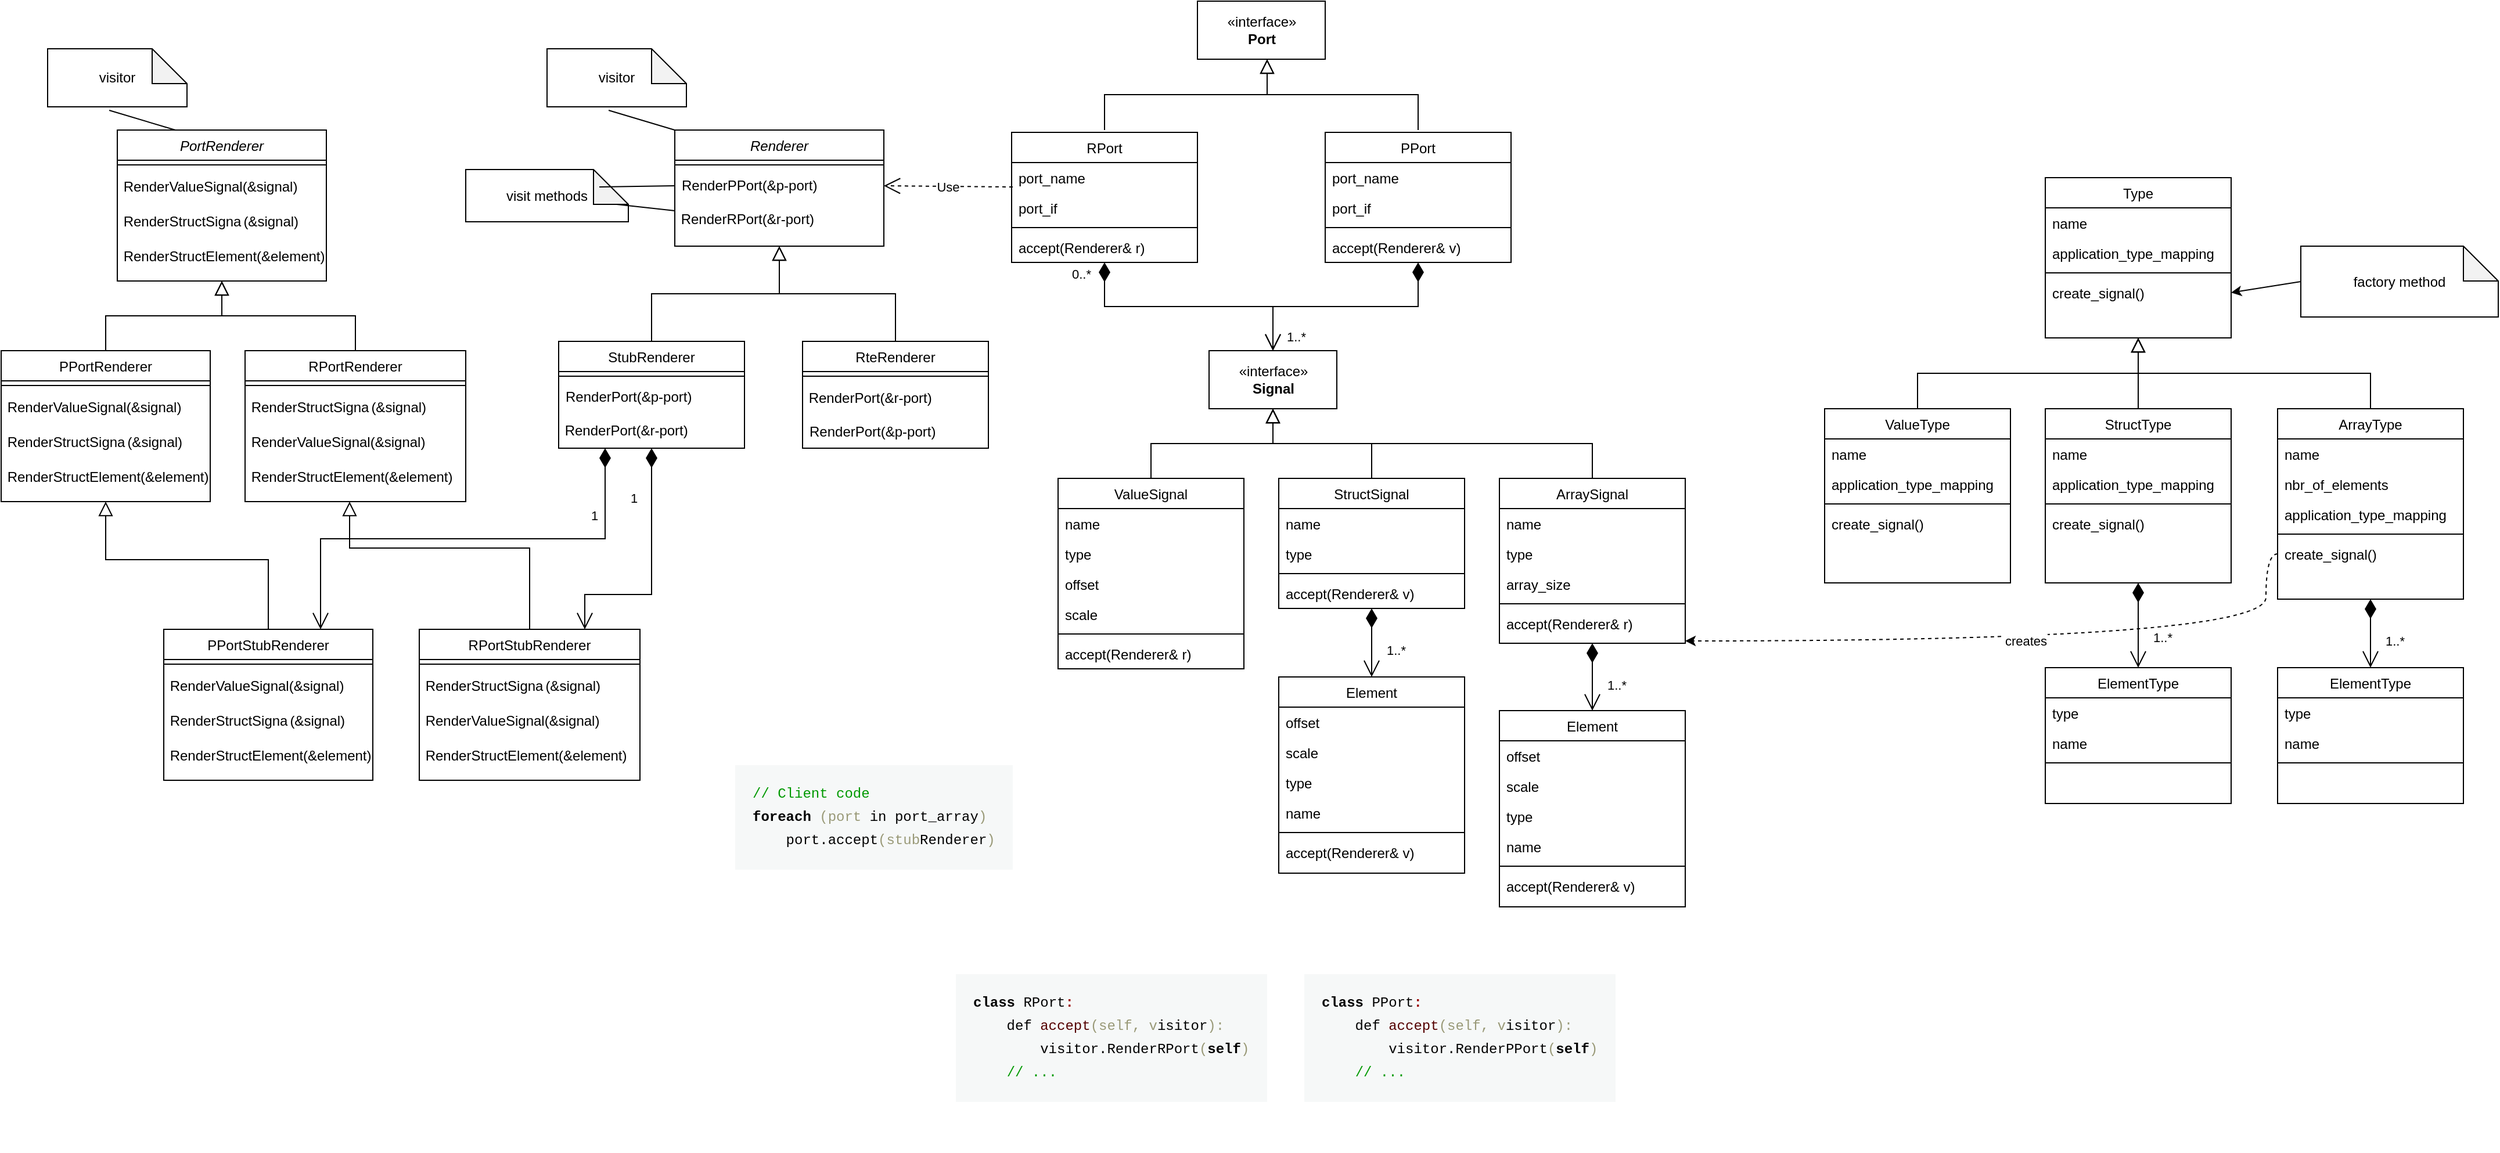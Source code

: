 <mxfile version="17.2.4" type="device" pages="2"><diagram id="C5RBs43oDa-KdzZeNtuy" name="Page-1"><mxGraphModel dx="1820" dy="680" grid="1" gridSize="10" guides="1" tooltips="1" connect="1" arrows="1" fold="1" page="1" pageScale="1" pageWidth="1169" pageHeight="827" math="0" shadow="0"><root><mxCell id="WIyWlLk6GJQsqaUBKTNV-0"/><mxCell id="WIyWlLk6GJQsqaUBKTNV-1" parent="WIyWlLk6GJQsqaUBKTNV-0"/><mxCell id="zkfFHV4jXpPFQw0GAbJ--0" value="Renderer" style="swimlane;fontStyle=2;align=center;verticalAlign=top;childLayout=stackLayout;horizontal=1;startSize=26;horizontalStack=0;resizeParent=1;resizeLast=0;collapsible=1;marginBottom=0;rounded=0;shadow=0;strokeWidth=1;" parent="WIyWlLk6GJQsqaUBKTNV-1" vertex="1"><mxGeometry x="240" y="140" width="180" height="100" as="geometry"><mxRectangle x="230" y="140" width="160" height="26" as="alternateBounds"/></mxGeometry></mxCell><mxCell id="zkfFHV4jXpPFQw0GAbJ--4" value="" style="line;html=1;strokeWidth=1;align=left;verticalAlign=middle;spacingTop=-1;spacingLeft=3;spacingRight=3;rotatable=0;labelPosition=right;points=[];portConstraint=eastwest;" parent="zkfFHV4jXpPFQw0GAbJ--0" vertex="1"><mxGeometry y="26" width="180" height="8" as="geometry"/></mxCell><mxCell id="zkfFHV4jXpPFQw0GAbJ--5" value="RenderPPort(&amp;p-port)" style="text;align=left;verticalAlign=top;spacingLeft=4;spacingRight=4;overflow=hidden;rotatable=0;points=[[0,0.5],[1,0.5]];portConstraint=eastwest;" parent="zkfFHV4jXpPFQw0GAbJ--0" vertex="1"><mxGeometry y="34" width="180" height="28" as="geometry"/></mxCell><mxCell id="8dY0tRHjVXAGe1kGgjkL-0" value="&amp;nbsp;RenderRPort(&amp;amp;r-port)" style="text;html=1;strokeColor=none;fillColor=none;align=left;verticalAlign=middle;whiteSpace=wrap;rounded=0;" parent="zkfFHV4jXpPFQw0GAbJ--0" vertex="1"><mxGeometry y="62" width="180" height="30" as="geometry"/></mxCell><mxCell id="zkfFHV4jXpPFQw0GAbJ--6" value="StubRenderer" style="swimlane;fontStyle=0;align=center;verticalAlign=top;childLayout=stackLayout;horizontal=1;startSize=26;horizontalStack=0;resizeParent=1;resizeLast=0;collapsible=1;marginBottom=0;rounded=0;shadow=0;strokeWidth=1;" parent="WIyWlLk6GJQsqaUBKTNV-1" vertex="1"><mxGeometry x="140" y="322" width="160" height="92" as="geometry"><mxRectangle x="130" y="380" width="160" height="26" as="alternateBounds"/></mxGeometry></mxCell><mxCell id="zkfFHV4jXpPFQw0GAbJ--9" value="" style="line;html=1;strokeWidth=1;align=left;verticalAlign=middle;spacingTop=-1;spacingLeft=3;spacingRight=3;rotatable=0;labelPosition=right;points=[];portConstraint=eastwest;" parent="zkfFHV4jXpPFQw0GAbJ--6" vertex="1"><mxGeometry y="26" width="160" height="8" as="geometry"/></mxCell><mxCell id="8dY0tRHjVXAGe1kGgjkL-46" value="RenderPort(&amp;p-port)" style="text;align=left;verticalAlign=top;spacingLeft=4;spacingRight=4;overflow=hidden;rotatable=0;points=[[0,0.5],[1,0.5]];portConstraint=eastwest;" parent="zkfFHV4jXpPFQw0GAbJ--6" vertex="1"><mxGeometry y="34" width="160" height="28" as="geometry"/></mxCell><mxCell id="8dY0tRHjVXAGe1kGgjkL-47" value="&amp;nbsp;RenderPort(&amp;amp;r-port)" style="text;html=1;strokeColor=none;fillColor=none;align=left;verticalAlign=middle;whiteSpace=wrap;rounded=0;" parent="zkfFHV4jXpPFQw0GAbJ--6" vertex="1"><mxGeometry y="62" width="160" height="30" as="geometry"/></mxCell><mxCell id="zkfFHV4jXpPFQw0GAbJ--12" value="" style="endArrow=block;endSize=10;endFill=0;shadow=0;strokeWidth=1;rounded=0;edgeStyle=elbowEdgeStyle;elbow=vertical;" parent="WIyWlLk6GJQsqaUBKTNV-1" source="zkfFHV4jXpPFQw0GAbJ--6" target="zkfFHV4jXpPFQw0GAbJ--0" edge="1"><mxGeometry width="160" relative="1" as="geometry"><mxPoint x="280" y="223" as="sourcePoint"/><mxPoint x="280" y="223" as="targetPoint"/></mxGeometry></mxCell><mxCell id="zkfFHV4jXpPFQw0GAbJ--13" value="RteRenderer" style="swimlane;fontStyle=0;align=center;verticalAlign=top;childLayout=stackLayout;horizontal=1;startSize=26;horizontalStack=0;resizeParent=1;resizeLast=0;collapsible=1;marginBottom=0;rounded=0;shadow=0;strokeWidth=1;" parent="WIyWlLk6GJQsqaUBKTNV-1" vertex="1"><mxGeometry x="350" y="322" width="160" height="92" as="geometry"><mxRectangle x="340" y="380" width="170" height="26" as="alternateBounds"/></mxGeometry></mxCell><mxCell id="zkfFHV4jXpPFQw0GAbJ--15" value="" style="line;html=1;strokeWidth=1;align=left;verticalAlign=middle;spacingTop=-1;spacingLeft=3;spacingRight=3;rotatable=0;labelPosition=right;points=[];portConstraint=eastwest;" parent="zkfFHV4jXpPFQw0GAbJ--13" vertex="1"><mxGeometry y="26" width="160" height="8" as="geometry"/></mxCell><mxCell id="8dY0tRHjVXAGe1kGgjkL-49" value="&amp;nbsp;RenderPort(&amp;amp;r-port)" style="text;html=1;strokeColor=none;fillColor=none;align=left;verticalAlign=middle;whiteSpace=wrap;rounded=0;" parent="zkfFHV4jXpPFQw0GAbJ--13" vertex="1"><mxGeometry y="34" width="160" height="30" as="geometry"/></mxCell><mxCell id="8dY0tRHjVXAGe1kGgjkL-48" value="RenderPort(&amp;p-port)" style="text;align=left;verticalAlign=top;spacingLeft=4;spacingRight=4;overflow=hidden;rotatable=0;points=[[0,0.5],[1,0.5]];portConstraint=eastwest;" parent="zkfFHV4jXpPFQw0GAbJ--13" vertex="1"><mxGeometry y="64" width="160" height="28" as="geometry"/></mxCell><mxCell id="zkfFHV4jXpPFQw0GAbJ--16" value="" style="endArrow=block;endSize=10;endFill=0;shadow=0;strokeWidth=1;rounded=0;edgeStyle=elbowEdgeStyle;elbow=vertical;" parent="WIyWlLk6GJQsqaUBKTNV-1" source="zkfFHV4jXpPFQw0GAbJ--13" target="zkfFHV4jXpPFQw0GAbJ--0" edge="1"><mxGeometry width="160" relative="1" as="geometry"><mxPoint x="290" y="393" as="sourcePoint"/><mxPoint x="390" y="291" as="targetPoint"/></mxGeometry></mxCell><mxCell id="8dY0tRHjVXAGe1kGgjkL-1" value="visitor" style="shape=note;whiteSpace=wrap;html=1;backgroundOutline=1;darkOpacity=0.05;" parent="WIyWlLk6GJQsqaUBKTNV-1" vertex="1"><mxGeometry x="130" y="70" width="120" height="50" as="geometry"/></mxCell><mxCell id="8dY0tRHjVXAGe1kGgjkL-2" value="" style="endArrow=none;html=1;rounded=0;entryX=0.442;entryY=1.06;entryDx=0;entryDy=0;entryPerimeter=0;exitX=0;exitY=0;exitDx=0;exitDy=0;" parent="WIyWlLk6GJQsqaUBKTNV-1" source="zkfFHV4jXpPFQw0GAbJ--0" target="8dY0tRHjVXAGe1kGgjkL-1" edge="1"><mxGeometry width="50" height="50" relative="1" as="geometry"><mxPoint x="470" y="390" as="sourcePoint"/><mxPoint x="520" y="340" as="targetPoint"/></mxGeometry></mxCell><mxCell id="8dY0tRHjVXAGe1kGgjkL-8" value="visit methods" style="shape=note;whiteSpace=wrap;html=1;backgroundOutline=1;darkOpacity=0.05;align=center;" parent="WIyWlLk6GJQsqaUBKTNV-1" vertex="1"><mxGeometry x="60" y="174" width="140" height="45" as="geometry"/></mxCell><mxCell id="8dY0tRHjVXAGe1kGgjkL-9" value="" style="endArrow=none;html=1;rounded=0;entryX=0;entryY=0;entryDx=115;entryDy=15;entryPerimeter=0;exitX=0;exitY=0.5;exitDx=0;exitDy=0;" parent="WIyWlLk6GJQsqaUBKTNV-1" source="zkfFHV4jXpPFQw0GAbJ--5" target="8dY0tRHjVXAGe1kGgjkL-8" edge="1"><mxGeometry width="50" height="50" relative="1" as="geometry"><mxPoint x="220" y="260" as="sourcePoint"/><mxPoint x="163.04" y="113" as="targetPoint"/></mxGeometry></mxCell><mxCell id="8dY0tRHjVXAGe1kGgjkL-10" value="" style="endArrow=none;html=1;rounded=0;entryX=0;entryY=0.25;entryDx=0;entryDy=0;exitX=0;exitY=0;exitDx=130;exitDy=30;exitPerimeter=0;" parent="WIyWlLk6GJQsqaUBKTNV-1" source="8dY0tRHjVXAGe1kGgjkL-8" target="8dY0tRHjVXAGe1kGgjkL-0" edge="1"><mxGeometry width="50" height="50" relative="1" as="geometry"><mxPoint x="350" y="380" as="sourcePoint"/><mxPoint x="400" y="330" as="targetPoint"/></mxGeometry></mxCell><mxCell id="8dY0tRHjVXAGe1kGgjkL-41" value="&lt;pre class=&quot;code cm-s-default CodeMirror&quot; lang=&quot;pseudocode&quot; style=&quot;box-sizing: border-box ; font-family: &amp;#34;menlo&amp;#34; , &amp;#34;fira code&amp;#34; , &amp;#34;monaco&amp;#34; , &amp;#34;consolas&amp;#34; , &amp;#34;courier new&amp;#34; , monospace ; font-size: 0.75rem ; margin-top: 0px ; margin-bottom: 1rem ; overflow: auto ; line-height: 1.25rem ; height: auto ; direction: ltr ; position: relative ; background: rgb(246 , 248 , 248) ; padding: 15px ; text-align: left ; font-style: normal ; letter-spacing: normal ; text-indent: 0px ; text-transform: none ; word-spacing: 0px&quot;&gt;&lt;span class=&quot;cm-keyword&quot; style=&quot;color: rgb(0 , 0 , 0) ; font-weight: 700 ; box-sizing: border-box&quot;&gt;class&lt;/span&gt; RPort&lt;span class=&quot;cm-def1&quot; style=&quot;color: rgb(153 , 0 , 0) ; font-weight: 700 ; box-sizing: border-box&quot;&gt;:&lt;/span&gt;&lt;br&gt;    def &lt;span class=&quot;cm-def3&quot; style=&quot;color: rgb(85 , 0 , 0) ; font-weight: 400 ; box-sizing: border-box&quot;&gt;accept&lt;/span&gt;&lt;span class=&quot;cm-bracket&quot; style=&quot;color: rgb(153 , 153 , 119) ; font-weight: 400 ; box-sizing: border-box&quot;&gt;(self, v&lt;/span&gt;&lt;span class=&quot;cm-variable&quot; style=&quot;color: rgb(0 , 0 , 0) ; font-weight: 400 ; box-sizing: border-box&quot;&gt;isitor&lt;/span&gt;&lt;span class=&quot;cm-bracket&quot; style=&quot;color: rgb(153 , 153 , 119) ; font-weight: 400 ; box-sizing: border-box&quot;&gt;):&lt;/span&gt;&lt;br&gt;        &lt;span class=&quot;cm-variable&quot; style=&quot;color: rgb(0 , 0 , 0) ; font-weight: 400 ; box-sizing: border-box&quot;&gt;visitor&lt;/span&gt;.RenderRPort&lt;span class=&quot;cm-bracket&quot; style=&quot;color: rgb(153 , 153 , 119) ; font-weight: 400 ; box-sizing: border-box&quot;&gt;(&lt;/span&gt;&lt;span class=&quot;cm-bracket&quot; style=&quot;box-sizing: border-box&quot;&gt;&lt;b&gt;self&lt;/b&gt;&lt;/span&gt;&lt;span class=&quot;cm-bracket&quot; style=&quot;color: rgb(153 , 153 , 119) ; font-weight: 400 ; box-sizing: border-box&quot;&gt;)&lt;/span&gt;&lt;br&gt;    &lt;span class=&quot;cm-comment&quot; style=&quot;color: rgb(0 , 153 , 0) ; font-weight: 400 ; box-sizing: border-box&quot;&gt;// ...&lt;/span&gt;&lt;/pre&gt;" style="text;whiteSpace=wrap;html=1;" parent="WIyWlLk6GJQsqaUBKTNV-1" vertex="1"><mxGeometry x="480" y="860" width="260" height="160" as="geometry"/></mxCell><mxCell id="8dY0tRHjVXAGe1kGgjkL-43" value="&lt;pre class=&quot;code cm-s-default CodeMirror&quot; lang=&quot;pseudocode&quot; style=&quot;box-sizing: border-box ; font-family: &amp;#34;menlo&amp;#34; , &amp;#34;fira code&amp;#34; , &amp;#34;monaco&amp;#34; , &amp;#34;consolas&amp;#34; , &amp;#34;courier new&amp;#34; , monospace ; font-size: 0.75rem ; margin-top: 0px ; margin-bottom: 1rem ; overflow: auto ; line-height: 1.25rem ; height: auto ; direction: ltr ; position: relative ; background: rgb(246 , 248 , 248) ; padding: 15px ; text-align: left ; font-style: normal ; letter-spacing: normal ; text-indent: 0px ; text-transform: none ; word-spacing: 0px&quot;&gt;&lt;span class=&quot;cm-keyword&quot; style=&quot;color: rgb(0 , 0 , 0) ; font-weight: 700 ; box-sizing: border-box&quot;&gt;class&lt;/span&gt; PPort&lt;span class=&quot;cm-def1&quot; style=&quot;color: rgb(153 , 0 , 0) ; font-weight: 700 ; box-sizing: border-box&quot;&gt;:&lt;/span&gt;&lt;br&gt;    def &lt;span class=&quot;cm-def3&quot; style=&quot;color: rgb(85 , 0 , 0) ; font-weight: 400 ; box-sizing: border-box&quot;&gt;accept&lt;/span&gt;&lt;span class=&quot;cm-bracket&quot; style=&quot;color: rgb(153 , 153 , 119) ; font-weight: 400 ; box-sizing: border-box&quot;&gt;(self, v&lt;/span&gt;&lt;span class=&quot;cm-variable&quot; style=&quot;color: rgb(0 , 0 , 0) ; font-weight: 400 ; box-sizing: border-box&quot;&gt;isitor&lt;/span&gt;&lt;span class=&quot;cm-bracket&quot; style=&quot;color: rgb(153 , 153 , 119) ; font-weight: 400 ; box-sizing: border-box&quot;&gt;):&lt;/span&gt;&lt;br&gt;        &lt;span class=&quot;cm-variable&quot; style=&quot;color: rgb(0 , 0 , 0) ; font-weight: 400 ; box-sizing: border-box&quot;&gt;visitor&lt;/span&gt;.RenderPPort&lt;span class=&quot;cm-bracket&quot; style=&quot;color: rgb(153 , 153 , 119) ; font-weight: 400 ; box-sizing: border-box&quot;&gt;(&lt;/span&gt;&lt;span class=&quot;cm-bracket&quot; style=&quot;box-sizing: border-box&quot;&gt;&lt;b&gt;self&lt;/b&gt;&lt;/span&gt;&lt;span class=&quot;cm-bracket&quot; style=&quot;color: rgb(153 , 153 , 119) ; font-weight: 400 ; box-sizing: border-box&quot;&gt;)&lt;/span&gt;&lt;br&gt;    &lt;span class=&quot;cm-comment&quot; style=&quot;color: rgb(0 , 153 , 0) ; font-weight: 400 ; box-sizing: border-box&quot;&gt;// ...&lt;/span&gt;&lt;/pre&gt;" style="text;whiteSpace=wrap;html=1;" parent="WIyWlLk6GJQsqaUBKTNV-1" vertex="1"><mxGeometry x="780" y="860" width="260" height="160" as="geometry"/></mxCell><mxCell id="8dY0tRHjVXAGe1kGgjkL-45" value="&lt;pre class=&quot;code cm-s-default CodeMirror&quot; lang=&quot;pseudocode&quot; style=&quot;box-sizing: border-box ; font-family: &amp;#34;menlo&amp;#34; , &amp;#34;fira code&amp;#34; , &amp;#34;monaco&amp;#34; , &amp;#34;consolas&amp;#34; , &amp;#34;courier new&amp;#34; , monospace ; font-size: 0.75rem ; margin-top: 0px ; margin-bottom: 1rem ; overflow: auto ; line-height: 1.25rem ; height: auto ; direction: ltr ; position: relative ; background: rgb(246 , 248 , 248) ; padding: 15px ; text-align: left ; font-style: normal ; font-weight: 400 ; letter-spacing: normal ; text-indent: 0px ; text-transform: none ; word-spacing: 0px&quot;&gt;&lt;span class=&quot;cm-doc&quot; style=&quot;color: rgb(0 , 153 , 0) ; box-sizing: border-box&quot;&gt;// Client code&lt;/span&gt;&lt;br&gt;&lt;span class=&quot;cm-keyword&quot; style=&quot;color: rgb(0 , 0 , 0) ; box-sizing: border-box ; font-weight: 700&quot;&gt;foreach&lt;/span&gt; &lt;span class=&quot;cm-bracket&quot; style=&quot;color: rgb(153 , 153 , 119) ; box-sizing: border-box&quot;&gt;(port&lt;/span&gt; &lt;span class=&quot;cm-variable&quot; style=&quot;color: rgb(0 , 0 , 0) ; box-sizing: border-box&quot;&gt;in&lt;/span&gt; port_array&lt;span class=&quot;cm-bracket&quot; style=&quot;color: rgb(153 , 153 , 119) ; box-sizing: border-box&quot;&gt;)&lt;/span&gt;&lt;br&gt;    port.&lt;span class=&quot;cm-variable&quot; style=&quot;color: rgb(0 , 0 , 0) ; box-sizing: border-box&quot;&gt;accept&lt;/span&gt;&lt;span class=&quot;cm-bracket&quot; style=&quot;color: rgb(153 , 153 , 119) ; box-sizing: border-box&quot;&gt;(stub&lt;/span&gt;&lt;span class=&quot;cm-bracket&quot; style=&quot;box-sizing: border-box&quot;&gt;Renderer&lt;/span&gt;&lt;span class=&quot;cm-bracket&quot; style=&quot;color: rgb(153 , 153 , 119) ; box-sizing: border-box&quot;&gt;)&lt;/span&gt;&lt;/pre&gt;" style="text;whiteSpace=wrap;html=1;" parent="WIyWlLk6GJQsqaUBKTNV-1" vertex="1"><mxGeometry x="290" y="680" width="250" height="120" as="geometry"/></mxCell><mxCell id="SlnNn4bfYAW2mifVhPHm-0" value="Use" style="endArrow=open;endSize=12;dashed=1;html=1;rounded=0;entryX=1;entryY=0.5;entryDx=0;entryDy=0;exitX=0.006;exitY=0.808;exitDx=0;exitDy=0;exitPerimeter=0;" parent="WIyWlLk6GJQsqaUBKTNV-1" source="VFuQLOB2kLjYVNAGtJbk-1" target="zkfFHV4jXpPFQw0GAbJ--5" edge="1"><mxGeometry width="160" relative="1" as="geometry"><mxPoint x="696" y="186.988" as="sourcePoint"/><mxPoint x="530" y="440" as="targetPoint"/></mxGeometry></mxCell><mxCell id="VFuQLOB2kLjYVNAGtJbk-0" value="RPort" style="swimlane;fontStyle=0;align=center;verticalAlign=top;childLayout=stackLayout;horizontal=1;startSize=26;horizontalStack=0;resizeParent=1;resizeLast=0;collapsible=1;marginBottom=0;rounded=0;shadow=0;strokeWidth=1;" parent="WIyWlLk6GJQsqaUBKTNV-1" vertex="1"><mxGeometry x="530" y="142" width="160" height="112" as="geometry"><mxRectangle x="550" y="140" width="160" height="26" as="alternateBounds"/></mxGeometry></mxCell><mxCell id="VFuQLOB2kLjYVNAGtJbk-1" value="port_name" style="text;align=left;verticalAlign=top;spacingLeft=4;spacingRight=4;overflow=hidden;rotatable=0;points=[[0,0.5],[1,0.5]];portConstraint=eastwest;" parent="VFuQLOB2kLjYVNAGtJbk-0" vertex="1"><mxGeometry y="26" width="160" height="26" as="geometry"/></mxCell><mxCell id="VFuQLOB2kLjYVNAGtJbk-2" value="port_if" style="text;align=left;verticalAlign=top;spacingLeft=4;spacingRight=4;overflow=hidden;rotatable=0;points=[[0,0.5],[1,0.5]];portConstraint=eastwest;rounded=0;shadow=0;html=0;" parent="VFuQLOB2kLjYVNAGtJbk-0" vertex="1"><mxGeometry y="52" width="160" height="26" as="geometry"/></mxCell><mxCell id="VFuQLOB2kLjYVNAGtJbk-3" value="" style="line;html=1;strokeWidth=1;align=left;verticalAlign=middle;spacingTop=-1;spacingLeft=3;spacingRight=3;rotatable=0;labelPosition=right;points=[];portConstraint=eastwest;" parent="VFuQLOB2kLjYVNAGtJbk-0" vertex="1"><mxGeometry y="78" width="160" height="8" as="geometry"/></mxCell><mxCell id="VFuQLOB2kLjYVNAGtJbk-4" value="accept(Renderer&amp; r)" style="text;strokeColor=none;fillColor=none;align=left;verticalAlign=top;spacingLeft=4;spacingRight=4;overflow=hidden;rotatable=0;points=[[0,0.5],[1,0.5]];portConstraint=eastwest;" parent="VFuQLOB2kLjYVNAGtJbk-0" vertex="1"><mxGeometry y="86" width="160" height="26" as="geometry"/></mxCell><mxCell id="VFuQLOB2kLjYVNAGtJbk-5" value="PPort" style="swimlane;fontStyle=0;align=center;verticalAlign=top;childLayout=stackLayout;horizontal=1;startSize=26;horizontalStack=0;resizeParent=1;resizeLast=0;collapsible=1;marginBottom=0;rounded=0;shadow=0;strokeWidth=1;" parent="WIyWlLk6GJQsqaUBKTNV-1" vertex="1"><mxGeometry x="800" y="142" width="160" height="112" as="geometry"><mxRectangle x="550" y="140" width="160" height="26" as="alternateBounds"/></mxGeometry></mxCell><mxCell id="VFuQLOB2kLjYVNAGtJbk-6" value="port_name" style="text;align=left;verticalAlign=top;spacingLeft=4;spacingRight=4;overflow=hidden;rotatable=0;points=[[0,0.5],[1,0.5]];portConstraint=eastwest;" parent="VFuQLOB2kLjYVNAGtJbk-5" vertex="1"><mxGeometry y="26" width="160" height="26" as="geometry"/></mxCell><mxCell id="VFuQLOB2kLjYVNAGtJbk-7" value="port_if" style="text;align=left;verticalAlign=top;spacingLeft=4;spacingRight=4;overflow=hidden;rotatable=0;points=[[0,0.5],[1,0.5]];portConstraint=eastwest;rounded=0;shadow=0;html=0;" parent="VFuQLOB2kLjYVNAGtJbk-5" vertex="1"><mxGeometry y="52" width="160" height="26" as="geometry"/></mxCell><mxCell id="VFuQLOB2kLjYVNAGtJbk-8" value="" style="line;html=1;strokeWidth=1;align=left;verticalAlign=middle;spacingTop=-1;spacingLeft=3;spacingRight=3;rotatable=0;labelPosition=right;points=[];portConstraint=eastwest;" parent="VFuQLOB2kLjYVNAGtJbk-5" vertex="1"><mxGeometry y="78" width="160" height="8" as="geometry"/></mxCell><mxCell id="VFuQLOB2kLjYVNAGtJbk-9" value="accept(Renderer&amp; v)" style="text;strokeColor=none;fillColor=none;align=left;verticalAlign=top;spacingLeft=4;spacingRight=4;overflow=hidden;rotatable=0;points=[[0,0.5],[1,0.5]];portConstraint=eastwest;" parent="VFuQLOB2kLjYVNAGtJbk-5" vertex="1"><mxGeometry y="86" width="160" height="26" as="geometry"/></mxCell><mxCell id="VFuQLOB2kLjYVNAGtJbk-10" value="" style="endArrow=block;endSize=10;endFill=0;shadow=0;strokeWidth=1;rounded=0;edgeStyle=elbowEdgeStyle;elbow=vertical;" parent="WIyWlLk6GJQsqaUBKTNV-1" edge="1"><mxGeometry width="160" relative="1" as="geometry"><mxPoint x="610" y="140" as="sourcePoint"/><mxPoint x="750" y="79" as="targetPoint"/></mxGeometry></mxCell><mxCell id="VFuQLOB2kLjYVNAGtJbk-11" value="" style="endArrow=block;endSize=10;endFill=0;shadow=0;strokeWidth=1;rounded=0;edgeStyle=elbowEdgeStyle;elbow=vertical;" parent="WIyWlLk6GJQsqaUBKTNV-1" edge="1"><mxGeometry width="160" relative="1" as="geometry"><mxPoint x="880" y="140" as="sourcePoint"/><mxPoint x="750" y="79" as="targetPoint"/></mxGeometry></mxCell><mxCell id="VFuQLOB2kLjYVNAGtJbk-12" value="ValueSignal" style="swimlane;fontStyle=0;align=center;verticalAlign=top;childLayout=stackLayout;horizontal=1;startSize=26;horizontalStack=0;resizeParent=1;resizeLast=0;collapsible=1;marginBottom=0;rounded=0;shadow=0;strokeWidth=1;" parent="WIyWlLk6GJQsqaUBKTNV-1" vertex="1"><mxGeometry x="570" y="440" width="160" height="164" as="geometry"><mxRectangle x="550" y="140" width="160" height="26" as="alternateBounds"/></mxGeometry></mxCell><mxCell id="VFuQLOB2kLjYVNAGtJbk-13" value="name" style="text;align=left;verticalAlign=top;spacingLeft=4;spacingRight=4;overflow=hidden;rotatable=0;points=[[0,0.5],[1,0.5]];portConstraint=eastwest;rounded=0;shadow=0;html=0;" parent="VFuQLOB2kLjYVNAGtJbk-12" vertex="1"><mxGeometry y="26" width="160" height="26" as="geometry"/></mxCell><mxCell id="VFuQLOB2kLjYVNAGtJbk-14" value="type" style="text;align=left;verticalAlign=top;spacingLeft=4;spacingRight=4;overflow=hidden;rotatable=0;points=[[0,0.5],[1,0.5]];portConstraint=eastwest;rounded=0;shadow=0;html=0;" parent="VFuQLOB2kLjYVNAGtJbk-12" vertex="1"><mxGeometry y="52" width="160" height="26" as="geometry"/></mxCell><mxCell id="VFuQLOB2kLjYVNAGtJbk-15" value="offset" style="text;strokeColor=none;fillColor=none;align=left;verticalAlign=top;spacingLeft=4;spacingRight=4;overflow=hidden;rotatable=0;points=[[0,0.5],[1,0.5]];portConstraint=eastwest;" parent="VFuQLOB2kLjYVNAGtJbk-12" vertex="1"><mxGeometry y="78" width="160" height="26" as="geometry"/></mxCell><mxCell id="VFuQLOB2kLjYVNAGtJbk-16" value="scale" style="text;align=left;verticalAlign=top;spacingLeft=4;spacingRight=4;overflow=hidden;rotatable=0;points=[[0,0.5],[1,0.5]];portConstraint=eastwest;rounded=0;shadow=0;html=0;" parent="VFuQLOB2kLjYVNAGtJbk-12" vertex="1"><mxGeometry y="104" width="160" height="26" as="geometry"/></mxCell><mxCell id="VFuQLOB2kLjYVNAGtJbk-17" value="" style="line;html=1;strokeWidth=1;align=left;verticalAlign=middle;spacingTop=-1;spacingLeft=3;spacingRight=3;rotatable=0;labelPosition=right;points=[];portConstraint=eastwest;" parent="VFuQLOB2kLjYVNAGtJbk-12" vertex="1"><mxGeometry y="130" width="160" height="8" as="geometry"/></mxCell><mxCell id="VFuQLOB2kLjYVNAGtJbk-18" value="accept(Renderer&amp; r)" style="text;strokeColor=none;fillColor=none;align=left;verticalAlign=top;spacingLeft=4;spacingRight=4;overflow=hidden;rotatable=0;points=[[0,0.5],[1,0.5]];portConstraint=eastwest;" parent="VFuQLOB2kLjYVNAGtJbk-12" vertex="1"><mxGeometry y="138" width="160" height="26" as="geometry"/></mxCell><mxCell id="VFuQLOB2kLjYVNAGtJbk-19" value="StructSignal" style="swimlane;fontStyle=0;align=center;verticalAlign=top;childLayout=stackLayout;horizontal=1;startSize=26;horizontalStack=0;resizeParent=1;resizeLast=0;collapsible=1;marginBottom=0;rounded=0;shadow=0;strokeWidth=1;" parent="WIyWlLk6GJQsqaUBKTNV-1" vertex="1"><mxGeometry x="760" y="440" width="160" height="112" as="geometry"><mxRectangle x="550" y="140" width="160" height="26" as="alternateBounds"/></mxGeometry></mxCell><mxCell id="VFuQLOB2kLjYVNAGtJbk-20" value="name" style="text;align=left;verticalAlign=top;spacingLeft=4;spacingRight=4;overflow=hidden;rotatable=0;points=[[0,0.5],[1,0.5]];portConstraint=eastwest;rounded=0;shadow=0;html=0;" parent="VFuQLOB2kLjYVNAGtJbk-19" vertex="1"><mxGeometry y="26" width="160" height="26" as="geometry"/></mxCell><mxCell id="VFuQLOB2kLjYVNAGtJbk-21" value="type" style="text;align=left;verticalAlign=top;spacingLeft=4;spacingRight=4;overflow=hidden;rotatable=0;points=[[0,0.5],[1,0.5]];portConstraint=eastwest;rounded=0;shadow=0;html=0;" parent="VFuQLOB2kLjYVNAGtJbk-19" vertex="1"><mxGeometry y="52" width="160" height="26" as="geometry"/></mxCell><mxCell id="VFuQLOB2kLjYVNAGtJbk-22" value="" style="line;html=1;strokeWidth=1;align=left;verticalAlign=middle;spacingTop=-1;spacingLeft=3;spacingRight=3;rotatable=0;labelPosition=right;points=[];portConstraint=eastwest;" parent="VFuQLOB2kLjYVNAGtJbk-19" vertex="1"><mxGeometry y="78" width="160" height="8" as="geometry"/></mxCell><mxCell id="VFuQLOB2kLjYVNAGtJbk-23" value="accept(Renderer&amp; v)" style="text;strokeColor=none;fillColor=none;align=left;verticalAlign=top;spacingLeft=4;spacingRight=4;overflow=hidden;rotatable=0;points=[[0,0.5],[1,0.5]];portConstraint=eastwest;" parent="VFuQLOB2kLjYVNAGtJbk-19" vertex="1"><mxGeometry y="86" width="160" height="26" as="geometry"/></mxCell><mxCell id="VFuQLOB2kLjYVNAGtJbk-24" value="" style="endArrow=block;endSize=10;endFill=0;shadow=0;strokeWidth=1;rounded=0;edgeStyle=elbowEdgeStyle;elbow=vertical;entryX=0.5;entryY=1;entryDx=0;entryDy=0;" parent="WIyWlLk6GJQsqaUBKTNV-1" source="VFuQLOB2kLjYVNAGtJbk-12" target="VFuQLOB2kLjYVNAGtJbk-35" edge="1"><mxGeometry width="160" relative="1" as="geometry"><mxPoint x="645" y="564" as="sourcePoint"/><mxPoint x="750" y="424" as="targetPoint"/></mxGeometry></mxCell><mxCell id="VFuQLOB2kLjYVNAGtJbk-25" value="" style="endArrow=block;endSize=10;endFill=0;shadow=0;strokeWidth=1;rounded=0;edgeStyle=elbowEdgeStyle;elbow=vertical;exitX=0.5;exitY=0;exitDx=0;exitDy=0;entryX=0.5;entryY=1;entryDx=0;entryDy=0;" parent="WIyWlLk6GJQsqaUBKTNV-1" source="VFuQLOB2kLjYVNAGtJbk-19" target="VFuQLOB2kLjYVNAGtJbk-35" edge="1"><mxGeometry width="160" relative="1" as="geometry"><mxPoint x="855" y="564" as="sourcePoint"/><mxPoint x="750" y="424" as="targetPoint"/></mxGeometry></mxCell><mxCell id="VFuQLOB2kLjYVNAGtJbk-26" value="Element" style="swimlane;fontStyle=0;align=center;verticalAlign=top;childLayout=stackLayout;horizontal=1;startSize=26;horizontalStack=0;resizeParent=1;resizeLast=0;collapsible=1;marginBottom=0;rounded=0;shadow=0;strokeWidth=1;" parent="WIyWlLk6GJQsqaUBKTNV-1" vertex="1"><mxGeometry x="760" y="611" width="160" height="169" as="geometry"><mxRectangle x="550" y="140" width="160" height="26" as="alternateBounds"/></mxGeometry></mxCell><mxCell id="VFuQLOB2kLjYVNAGtJbk-27" value="offset" style="text;strokeColor=none;fillColor=none;align=left;verticalAlign=top;spacingLeft=4;spacingRight=4;overflow=hidden;rotatable=0;points=[[0,0.5],[1,0.5]];portConstraint=eastwest;" parent="VFuQLOB2kLjYVNAGtJbk-26" vertex="1"><mxGeometry y="26" width="160" height="26" as="geometry"/></mxCell><mxCell id="VFuQLOB2kLjYVNAGtJbk-28" value="scale" style="text;align=left;verticalAlign=top;spacingLeft=4;spacingRight=4;overflow=hidden;rotatable=0;points=[[0,0.5],[1,0.5]];portConstraint=eastwest;rounded=0;shadow=0;html=0;" parent="VFuQLOB2kLjYVNAGtJbk-26" vertex="1"><mxGeometry y="52" width="160" height="26" as="geometry"/></mxCell><mxCell id="VFuQLOB2kLjYVNAGtJbk-29" value="type" style="text;align=left;verticalAlign=top;spacingLeft=4;spacingRight=4;overflow=hidden;rotatable=0;points=[[0,0.5],[1,0.5]];portConstraint=eastwest;rounded=0;shadow=0;html=0;" parent="VFuQLOB2kLjYVNAGtJbk-26" vertex="1"><mxGeometry y="78" width="160" height="26" as="geometry"/></mxCell><mxCell id="VFuQLOB2kLjYVNAGtJbk-30" value="name" style="text;align=left;verticalAlign=top;spacingLeft=4;spacingRight=4;overflow=hidden;rotatable=0;points=[[0,0.5],[1,0.5]];portConstraint=eastwest;rounded=0;shadow=0;html=0;" parent="VFuQLOB2kLjYVNAGtJbk-26" vertex="1"><mxGeometry y="104" width="160" height="26" as="geometry"/></mxCell><mxCell id="VFuQLOB2kLjYVNAGtJbk-31" value="" style="line;html=1;strokeWidth=1;align=left;verticalAlign=middle;spacingTop=-1;spacingLeft=3;spacingRight=3;rotatable=0;labelPosition=right;points=[];portConstraint=eastwest;" parent="VFuQLOB2kLjYVNAGtJbk-26" vertex="1"><mxGeometry y="130" width="160" height="8" as="geometry"/></mxCell><mxCell id="VFuQLOB2kLjYVNAGtJbk-32" value="accept(Renderer&amp; v)" style="text;strokeColor=none;fillColor=none;align=left;verticalAlign=top;spacingLeft=4;spacingRight=4;overflow=hidden;rotatable=0;points=[[0,0.5],[1,0.5]];portConstraint=eastwest;" parent="VFuQLOB2kLjYVNAGtJbk-26" vertex="1"><mxGeometry y="138" width="160" height="26" as="geometry"/></mxCell><mxCell id="VFuQLOB2kLjYVNAGtJbk-33" value="1..*" style="endArrow=open;html=1;endSize=12;startArrow=diamondThin;startSize=14;startFill=1;edgeStyle=orthogonalEdgeStyle;align=left;verticalAlign=bottom;rounded=0;exitX=0.5;exitY=1;exitDx=0;exitDy=0;entryX=0.5;entryY=0;entryDx=0;entryDy=0;" parent="WIyWlLk6GJQsqaUBKTNV-1" source="VFuQLOB2kLjYVNAGtJbk-5" target="VFuQLOB2kLjYVNAGtJbk-35" edge="1"><mxGeometry x="0.964" y="10" relative="1" as="geometry"><mxPoint x="950" y="420" as="sourcePoint"/><mxPoint x="750" y="304" as="targetPoint"/><mxPoint as="offset"/></mxGeometry></mxCell><mxCell id="VFuQLOB2kLjYVNAGtJbk-34" value="0..*" style="endArrow=open;html=1;endSize=12;startArrow=diamondThin;startSize=14;startFill=1;edgeStyle=orthogonalEdgeStyle;align=left;verticalAlign=bottom;rounded=0;exitX=0.5;exitY=1;exitDx=0;exitDy=0;entryX=0.5;entryY=0;entryDx=0;entryDy=0;" parent="WIyWlLk6GJQsqaUBKTNV-1" source="VFuQLOB2kLjYVNAGtJbk-0" target="VFuQLOB2kLjYVNAGtJbk-35" edge="1"><mxGeometry x="-0.829" y="-30" relative="1" as="geometry"><mxPoint x="890" y="220" as="sourcePoint"/><mxPoint x="750" y="304" as="targetPoint"/><mxPoint as="offset"/></mxGeometry></mxCell><mxCell id="VFuQLOB2kLjYVNAGtJbk-35" value="«interface»&lt;br&gt;&lt;b&gt;Signal&lt;/b&gt;" style="html=1;" parent="WIyWlLk6GJQsqaUBKTNV-1" vertex="1"><mxGeometry x="700" y="330" width="110" height="50" as="geometry"/></mxCell><mxCell id="VFuQLOB2kLjYVNAGtJbk-36" value="1..*" style="endArrow=open;html=1;endSize=12;startArrow=diamondThin;startSize=14;startFill=1;edgeStyle=orthogonalEdgeStyle;align=left;verticalAlign=bottom;rounded=0;" parent="WIyWlLk6GJQsqaUBKTNV-1" source="VFuQLOB2kLjYVNAGtJbk-19" target="VFuQLOB2kLjYVNAGtJbk-26" edge="1"><mxGeometry x="0.527" y="11" relative="1" as="geometry"><mxPoint x="890" y="264" as="sourcePoint"/><mxPoint x="765" y="340" as="targetPoint"/><mxPoint as="offset"/></mxGeometry></mxCell><mxCell id="VFuQLOB2kLjYVNAGtJbk-37" value="«interface»&lt;br&gt;&lt;b&gt;Port&lt;/b&gt;" style="html=1;" parent="WIyWlLk6GJQsqaUBKTNV-1" vertex="1"><mxGeometry x="690" y="29" width="110" height="50" as="geometry"/></mxCell><mxCell id="Hf_aouWbUmA9w03UEmvE-3" value="PortRenderer" style="swimlane;fontStyle=2;align=center;verticalAlign=top;childLayout=stackLayout;horizontal=1;startSize=26;horizontalStack=0;resizeParent=1;resizeLast=0;collapsible=1;marginBottom=0;rounded=0;shadow=0;strokeWidth=1;" parent="WIyWlLk6GJQsqaUBKTNV-1" vertex="1"><mxGeometry x="-240" y="140" width="180" height="130" as="geometry"><mxRectangle x="230" y="140" width="160" height="26" as="alternateBounds"/></mxGeometry></mxCell><mxCell id="Hf_aouWbUmA9w03UEmvE-4" value="" style="line;html=1;strokeWidth=1;align=left;verticalAlign=middle;spacingTop=-1;spacingLeft=3;spacingRight=3;rotatable=0;labelPosition=right;points=[];portConstraint=eastwest;" parent="Hf_aouWbUmA9w03UEmvE-3" vertex="1"><mxGeometry y="26" width="180" height="8" as="geometry"/></mxCell><mxCell id="Hf_aouWbUmA9w03UEmvE-7" value="&amp;nbsp;RenderValueSignal(&amp;amp;signal)" style="text;html=1;strokeColor=none;fillColor=none;align=left;verticalAlign=middle;whiteSpace=wrap;rounded=0;" parent="Hf_aouWbUmA9w03UEmvE-3" vertex="1"><mxGeometry y="34" width="180" height="30" as="geometry"/></mxCell><mxCell id="Hf_aouWbUmA9w03UEmvE-8" value="&amp;nbsp;RenderStructSigna&lt;span style=&quot;white-space: pre&quot;&gt;&#9;&lt;/span&gt;(&amp;amp;signal)" style="text;html=1;strokeColor=none;fillColor=none;align=left;verticalAlign=middle;whiteSpace=wrap;rounded=0;" parent="Hf_aouWbUmA9w03UEmvE-3" vertex="1"><mxGeometry y="64" width="180" height="30" as="geometry"/></mxCell><mxCell id="Hf_aouWbUmA9w03UEmvE-9" value="&amp;nbsp;RenderStructElement(&amp;amp;element)" style="text;html=1;strokeColor=none;fillColor=none;align=left;verticalAlign=middle;whiteSpace=wrap;rounded=0;" parent="Hf_aouWbUmA9w03UEmvE-3" vertex="1"><mxGeometry y="94" width="180" height="30" as="geometry"/></mxCell><mxCell id="Hf_aouWbUmA9w03UEmvE-10" value="PPortRenderer" style="swimlane;fontStyle=0;align=center;verticalAlign=top;childLayout=stackLayout;horizontal=1;startSize=26;horizontalStack=0;resizeParent=1;resizeLast=0;collapsible=1;marginBottom=0;rounded=0;shadow=0;strokeWidth=1;" parent="WIyWlLk6GJQsqaUBKTNV-1" vertex="1"><mxGeometry x="-340" y="330" width="180" height="130" as="geometry"><mxRectangle x="130" y="380" width="160" height="26" as="alternateBounds"/></mxGeometry></mxCell><mxCell id="Hf_aouWbUmA9w03UEmvE-11" value="" style="line;html=1;strokeWidth=1;align=left;verticalAlign=middle;spacingTop=-1;spacingLeft=3;spacingRight=3;rotatable=0;labelPosition=right;points=[];portConstraint=eastwest;" parent="Hf_aouWbUmA9w03UEmvE-10" vertex="1"><mxGeometry y="26" width="180" height="8" as="geometry"/></mxCell><mxCell id="hVCxrI_RM_V_JaC-kmZj-0" value="&amp;nbsp;RenderValueSignal(&amp;amp;signal)" style="text;html=1;strokeColor=none;fillColor=none;align=left;verticalAlign=middle;whiteSpace=wrap;rounded=0;" parent="Hf_aouWbUmA9w03UEmvE-10" vertex="1"><mxGeometry y="34" width="180" height="30" as="geometry"/></mxCell><mxCell id="hVCxrI_RM_V_JaC-kmZj-1" value="&amp;nbsp;RenderStructSigna&lt;span style=&quot;white-space: pre&quot;&gt;&#9;&lt;/span&gt;(&amp;amp;signal)" style="text;html=1;strokeColor=none;fillColor=none;align=left;verticalAlign=middle;whiteSpace=wrap;rounded=0;" parent="Hf_aouWbUmA9w03UEmvE-10" vertex="1"><mxGeometry y="64" width="180" height="30" as="geometry"/></mxCell><mxCell id="hVCxrI_RM_V_JaC-kmZj-2" value="&amp;nbsp;RenderStructElement(&amp;amp;element)" style="text;html=1;strokeColor=none;fillColor=none;align=left;verticalAlign=middle;whiteSpace=wrap;rounded=0;" parent="Hf_aouWbUmA9w03UEmvE-10" vertex="1"><mxGeometry y="94" width="180" height="30" as="geometry"/></mxCell><mxCell id="Hf_aouWbUmA9w03UEmvE-14" value="" style="endArrow=block;endSize=10;endFill=0;shadow=0;strokeWidth=1;rounded=0;edgeStyle=elbowEdgeStyle;elbow=vertical;" parent="WIyWlLk6GJQsqaUBKTNV-1" source="Hf_aouWbUmA9w03UEmvE-10" target="Hf_aouWbUmA9w03UEmvE-3" edge="1"><mxGeometry width="160" relative="1" as="geometry"><mxPoint x="-200" y="223" as="sourcePoint"/><mxPoint x="-200" y="223" as="targetPoint"/></mxGeometry></mxCell><mxCell id="Hf_aouWbUmA9w03UEmvE-15" value="RPortRenderer" style="swimlane;fontStyle=0;align=center;verticalAlign=top;childLayout=stackLayout;horizontal=1;startSize=26;horizontalStack=0;resizeParent=1;resizeLast=0;collapsible=1;marginBottom=0;rounded=0;shadow=0;strokeWidth=1;" parent="WIyWlLk6GJQsqaUBKTNV-1" vertex="1"><mxGeometry x="-130" y="330" width="190" height="130" as="geometry"><mxRectangle x="340" y="380" width="170" height="26" as="alternateBounds"/></mxGeometry></mxCell><mxCell id="Hf_aouWbUmA9w03UEmvE-16" value="" style="line;html=1;strokeWidth=1;align=left;verticalAlign=middle;spacingTop=-1;spacingLeft=3;spacingRight=3;rotatable=0;labelPosition=right;points=[];portConstraint=eastwest;" parent="Hf_aouWbUmA9w03UEmvE-15" vertex="1"><mxGeometry y="26" width="190" height="8" as="geometry"/></mxCell><mxCell id="hVCxrI_RM_V_JaC-kmZj-3" value="&amp;nbsp;RenderStructSigna&lt;span style=&quot;white-space: pre&quot;&gt;&#9;&lt;/span&gt;(&amp;amp;signal)" style="text;html=1;strokeColor=none;fillColor=none;align=left;verticalAlign=middle;whiteSpace=wrap;rounded=0;" parent="Hf_aouWbUmA9w03UEmvE-15" vertex="1"><mxGeometry y="34" width="190" height="30" as="geometry"/></mxCell><mxCell id="hVCxrI_RM_V_JaC-kmZj-4" value="&amp;nbsp;RenderValueSignal(&amp;amp;signal)" style="text;html=1;strokeColor=none;fillColor=none;align=left;verticalAlign=middle;whiteSpace=wrap;rounded=0;" parent="Hf_aouWbUmA9w03UEmvE-15" vertex="1"><mxGeometry y="64" width="190" height="30" as="geometry"/></mxCell><mxCell id="hVCxrI_RM_V_JaC-kmZj-5" value="&amp;nbsp;RenderStructElement(&amp;amp;element)" style="text;html=1;strokeColor=none;fillColor=none;align=left;verticalAlign=middle;whiteSpace=wrap;rounded=0;" parent="Hf_aouWbUmA9w03UEmvE-15" vertex="1"><mxGeometry y="94" width="190" height="30" as="geometry"/></mxCell><mxCell id="Hf_aouWbUmA9w03UEmvE-19" value="" style="endArrow=block;endSize=10;endFill=0;shadow=0;strokeWidth=1;rounded=0;edgeStyle=elbowEdgeStyle;elbow=vertical;" parent="WIyWlLk6GJQsqaUBKTNV-1" source="Hf_aouWbUmA9w03UEmvE-15" target="Hf_aouWbUmA9w03UEmvE-3" edge="1"><mxGeometry width="160" relative="1" as="geometry"><mxPoint x="-190" y="393" as="sourcePoint"/><mxPoint x="-90" y="291" as="targetPoint"/></mxGeometry></mxCell><mxCell id="hVCxrI_RM_V_JaC-kmZj-8" value="visitor" style="shape=note;whiteSpace=wrap;html=1;backgroundOutline=1;darkOpacity=0.05;" parent="WIyWlLk6GJQsqaUBKTNV-1" vertex="1"><mxGeometry x="-300" y="70" width="120" height="50" as="geometry"/></mxCell><mxCell id="hVCxrI_RM_V_JaC-kmZj-9" value="" style="endArrow=none;html=1;rounded=0;entryX=0.442;entryY=1.06;entryDx=0;entryDy=0;entryPerimeter=0;exitX=0;exitY=0;exitDx=0;exitDy=0;" parent="WIyWlLk6GJQsqaUBKTNV-1" target="hVCxrI_RM_V_JaC-kmZj-8" edge="1"><mxGeometry width="50" height="50" relative="1" as="geometry"><mxPoint x="-190" y="140" as="sourcePoint"/><mxPoint x="90" y="340" as="targetPoint"/></mxGeometry></mxCell><mxCell id="hVCxrI_RM_V_JaC-kmZj-11" value="RPortStubRenderer" style="swimlane;fontStyle=0;align=center;verticalAlign=top;childLayout=stackLayout;horizontal=1;startSize=26;horizontalStack=0;resizeParent=1;resizeLast=0;collapsible=1;marginBottom=0;rounded=0;shadow=0;strokeWidth=1;" parent="WIyWlLk6GJQsqaUBKTNV-1" vertex="1"><mxGeometry x="20" y="570" width="190" height="130" as="geometry"><mxRectangle x="340" y="380" width="170" height="26" as="alternateBounds"/></mxGeometry></mxCell><mxCell id="hVCxrI_RM_V_JaC-kmZj-12" value="" style="line;html=1;strokeWidth=1;align=left;verticalAlign=middle;spacingTop=-1;spacingLeft=3;spacingRight=3;rotatable=0;labelPosition=right;points=[];portConstraint=eastwest;" parent="hVCxrI_RM_V_JaC-kmZj-11" vertex="1"><mxGeometry y="26" width="190" height="8" as="geometry"/></mxCell><mxCell id="hVCxrI_RM_V_JaC-kmZj-13" value="&amp;nbsp;RenderStructSigna&lt;span style=&quot;white-space: pre&quot;&gt;&#9;&lt;/span&gt;(&amp;amp;signal)" style="text;html=1;strokeColor=none;fillColor=none;align=left;verticalAlign=middle;whiteSpace=wrap;rounded=0;" parent="hVCxrI_RM_V_JaC-kmZj-11" vertex="1"><mxGeometry y="34" width="190" height="30" as="geometry"/></mxCell><mxCell id="hVCxrI_RM_V_JaC-kmZj-14" value="&amp;nbsp;RenderValueSignal(&amp;amp;signal)" style="text;html=1;strokeColor=none;fillColor=none;align=left;verticalAlign=middle;whiteSpace=wrap;rounded=0;" parent="hVCxrI_RM_V_JaC-kmZj-11" vertex="1"><mxGeometry y="64" width="190" height="30" as="geometry"/></mxCell><mxCell id="hVCxrI_RM_V_JaC-kmZj-15" value="&amp;nbsp;RenderStructElement(&amp;amp;element)" style="text;html=1;strokeColor=none;fillColor=none;align=left;verticalAlign=middle;whiteSpace=wrap;rounded=0;" parent="hVCxrI_RM_V_JaC-kmZj-11" vertex="1"><mxGeometry y="94" width="190" height="30" as="geometry"/></mxCell><mxCell id="hVCxrI_RM_V_JaC-kmZj-16" value="PPortStubRenderer" style="swimlane;fontStyle=0;align=center;verticalAlign=top;childLayout=stackLayout;horizontal=1;startSize=26;horizontalStack=0;resizeParent=1;resizeLast=0;collapsible=1;marginBottom=0;rounded=0;shadow=0;strokeWidth=1;" parent="WIyWlLk6GJQsqaUBKTNV-1" vertex="1"><mxGeometry x="-200" y="570" width="180" height="130" as="geometry"><mxRectangle x="130" y="380" width="160" height="26" as="alternateBounds"/></mxGeometry></mxCell><mxCell id="hVCxrI_RM_V_JaC-kmZj-17" value="" style="line;html=1;strokeWidth=1;align=left;verticalAlign=middle;spacingTop=-1;spacingLeft=3;spacingRight=3;rotatable=0;labelPosition=right;points=[];portConstraint=eastwest;" parent="hVCxrI_RM_V_JaC-kmZj-16" vertex="1"><mxGeometry y="26" width="180" height="8" as="geometry"/></mxCell><mxCell id="hVCxrI_RM_V_JaC-kmZj-18" value="&amp;nbsp;RenderValueSignal(&amp;amp;signal)" style="text;html=1;strokeColor=none;fillColor=none;align=left;verticalAlign=middle;whiteSpace=wrap;rounded=0;" parent="hVCxrI_RM_V_JaC-kmZj-16" vertex="1"><mxGeometry y="34" width="180" height="30" as="geometry"/></mxCell><mxCell id="hVCxrI_RM_V_JaC-kmZj-19" value="&amp;nbsp;RenderStructSigna&lt;span style=&quot;white-space: pre&quot;&gt;&#9;&lt;/span&gt;(&amp;amp;signal)" style="text;html=1;strokeColor=none;fillColor=none;align=left;verticalAlign=middle;whiteSpace=wrap;rounded=0;" parent="hVCxrI_RM_V_JaC-kmZj-16" vertex="1"><mxGeometry y="64" width="180" height="30" as="geometry"/></mxCell><mxCell id="hVCxrI_RM_V_JaC-kmZj-20" value="&amp;nbsp;RenderStructElement(&amp;amp;element)" style="text;html=1;strokeColor=none;fillColor=none;align=left;verticalAlign=middle;whiteSpace=wrap;rounded=0;" parent="hVCxrI_RM_V_JaC-kmZj-16" vertex="1"><mxGeometry y="94" width="180" height="30" as="geometry"/></mxCell><mxCell id="hVCxrI_RM_V_JaC-kmZj-21" value="" style="endArrow=block;endSize=10;endFill=0;shadow=0;strokeWidth=1;rounded=0;edgeStyle=elbowEdgeStyle;elbow=vertical;exitX=0.5;exitY=0;exitDx=0;exitDy=0;" parent="WIyWlLk6GJQsqaUBKTNV-1" source="hVCxrI_RM_V_JaC-kmZj-11" edge="1"><mxGeometry width="160" relative="1" as="geometry"><mxPoint x="75" y="520" as="sourcePoint"/><mxPoint x="-40" y="460" as="targetPoint"/><Array as="points"><mxPoint x="40" y="500"/></Array></mxGeometry></mxCell><mxCell id="hVCxrI_RM_V_JaC-kmZj-22" value="" style="endArrow=block;endSize=10;endFill=0;shadow=0;strokeWidth=1;rounded=0;edgeStyle=elbowEdgeStyle;elbow=vertical;exitX=0.5;exitY=0;exitDx=0;exitDy=0;" parent="WIyWlLk6GJQsqaUBKTNV-1" source="hVCxrI_RM_V_JaC-kmZj-16" edge="1"><mxGeometry width="160" relative="1" as="geometry"><mxPoint x="-135" y="520" as="sourcePoint"/><mxPoint x="-250" y="460" as="targetPoint"/><Array as="points"><mxPoint x="-110" y="510"/></Array></mxGeometry></mxCell><mxCell id="hVCxrI_RM_V_JaC-kmZj-23" value="1" style="endArrow=open;html=1;endSize=12;startArrow=diamondThin;startSize=14;startFill=1;edgeStyle=orthogonalEdgeStyle;align=left;verticalAlign=bottom;rounded=0;exitX=0.25;exitY=1;exitDx=0;exitDy=0;entryX=0.75;entryY=0;entryDx=0;entryDy=0;" parent="WIyWlLk6GJQsqaUBKTNV-1" source="8dY0tRHjVXAGe1kGgjkL-47" target="hVCxrI_RM_V_JaC-kmZj-16" edge="1"><mxGeometry x="-0.539" y="-11" relative="1" as="geometry"><mxPoint x="240" y="540" as="sourcePoint"/><mxPoint x="390" y="616" as="targetPoint"/><mxPoint as="offset"/></mxGeometry></mxCell><mxCell id="hVCxrI_RM_V_JaC-kmZj-24" value="1" style="endArrow=open;html=1;endSize=12;startArrow=diamondThin;startSize=14;startFill=1;edgeStyle=orthogonalEdgeStyle;align=left;verticalAlign=bottom;rounded=0;entryX=0.75;entryY=0;entryDx=0;entryDy=0;exitX=0.5;exitY=1;exitDx=0;exitDy=0;" parent="WIyWlLk6GJQsqaUBKTNV-1" source="8dY0tRHjVXAGe1kGgjkL-47" target="hVCxrI_RM_V_JaC-kmZj-11" edge="1"><mxGeometry x="-0.511" y="-20" relative="1" as="geometry"><mxPoint x="400" y="570" as="sourcePoint"/><mxPoint x="545" y="646" as="targetPoint"/><mxPoint as="offset"/><Array as="points"><mxPoint x="220" y="540"/><mxPoint x="163" y="540"/></Array></mxGeometry></mxCell><mxCell id="VQLXaRKwkhu-cpOWkCq6-0" value="ArraySignal" style="swimlane;fontStyle=0;align=center;verticalAlign=top;childLayout=stackLayout;horizontal=1;startSize=26;horizontalStack=0;resizeParent=1;resizeLast=0;collapsible=1;marginBottom=0;rounded=0;shadow=0;strokeWidth=1;" parent="WIyWlLk6GJQsqaUBKTNV-1" vertex="1"><mxGeometry x="950" y="440" width="160" height="142" as="geometry"><mxRectangle x="550" y="140" width="160" height="26" as="alternateBounds"/></mxGeometry></mxCell><mxCell id="VQLXaRKwkhu-cpOWkCq6-1" value="name" style="text;align=left;verticalAlign=top;spacingLeft=4;spacingRight=4;overflow=hidden;rotatable=0;points=[[0,0.5],[1,0.5]];portConstraint=eastwest;rounded=0;shadow=0;html=0;" parent="VQLXaRKwkhu-cpOWkCq6-0" vertex="1"><mxGeometry y="26" width="160" height="26" as="geometry"/></mxCell><mxCell id="VQLXaRKwkhu-cpOWkCq6-2" value="type" style="text;align=left;verticalAlign=top;spacingLeft=4;spacingRight=4;overflow=hidden;rotatable=0;points=[[0,0.5],[1,0.5]];portConstraint=eastwest;rounded=0;shadow=0;html=0;" parent="VQLXaRKwkhu-cpOWkCq6-0" vertex="1"><mxGeometry y="52" width="160" height="26" as="geometry"/></mxCell><mxCell id="VQLXaRKwkhu-cpOWkCq6-9" value="array_size" style="text;align=left;verticalAlign=top;spacingLeft=4;spacingRight=4;overflow=hidden;rotatable=0;points=[[0,0.5],[1,0.5]];portConstraint=eastwest;rounded=0;shadow=0;html=0;" parent="VQLXaRKwkhu-cpOWkCq6-0" vertex="1"><mxGeometry y="78" width="160" height="26" as="geometry"/></mxCell><mxCell id="VQLXaRKwkhu-cpOWkCq6-5" value="" style="line;html=1;strokeWidth=1;align=left;verticalAlign=middle;spacingTop=-1;spacingLeft=3;spacingRight=3;rotatable=0;labelPosition=right;points=[];portConstraint=eastwest;" parent="VQLXaRKwkhu-cpOWkCq6-0" vertex="1"><mxGeometry y="104" width="160" height="8" as="geometry"/></mxCell><mxCell id="VQLXaRKwkhu-cpOWkCq6-6" value="accept(Renderer&amp; r)" style="text;strokeColor=none;fillColor=none;align=left;verticalAlign=top;spacingLeft=4;spacingRight=4;overflow=hidden;rotatable=0;points=[[0,0.5],[1,0.5]];portConstraint=eastwest;" parent="VQLXaRKwkhu-cpOWkCq6-0" vertex="1"><mxGeometry y="112" width="160" height="30" as="geometry"/></mxCell><mxCell id="VQLXaRKwkhu-cpOWkCq6-8" value="" style="endArrow=block;endSize=10;endFill=0;shadow=0;strokeWidth=1;rounded=0;edgeStyle=elbowEdgeStyle;elbow=vertical;" parent="WIyWlLk6GJQsqaUBKTNV-1" source="VQLXaRKwkhu-cpOWkCq6-0" target="VFuQLOB2kLjYVNAGtJbk-35" edge="1"><mxGeometry width="160" relative="1" as="geometry"><mxPoint x="850" y="450" as="sourcePoint"/><mxPoint x="765" y="390" as="targetPoint"/></mxGeometry></mxCell><mxCell id="VQLXaRKwkhu-cpOWkCq6-10" value="Element" style="swimlane;fontStyle=0;align=center;verticalAlign=top;childLayout=stackLayout;horizontal=1;startSize=26;horizontalStack=0;resizeParent=1;resizeLast=0;collapsible=1;marginBottom=0;rounded=0;shadow=0;strokeWidth=1;" parent="WIyWlLk6GJQsqaUBKTNV-1" vertex="1"><mxGeometry x="950" y="640" width="160" height="169" as="geometry"><mxRectangle x="550" y="140" width="160" height="26" as="alternateBounds"/></mxGeometry></mxCell><mxCell id="VQLXaRKwkhu-cpOWkCq6-11" value="offset" style="text;strokeColor=none;fillColor=none;align=left;verticalAlign=top;spacingLeft=4;spacingRight=4;overflow=hidden;rotatable=0;points=[[0,0.5],[1,0.5]];portConstraint=eastwest;" parent="VQLXaRKwkhu-cpOWkCq6-10" vertex="1"><mxGeometry y="26" width="160" height="26" as="geometry"/></mxCell><mxCell id="VQLXaRKwkhu-cpOWkCq6-12" value="scale" style="text;align=left;verticalAlign=top;spacingLeft=4;spacingRight=4;overflow=hidden;rotatable=0;points=[[0,0.5],[1,0.5]];portConstraint=eastwest;rounded=0;shadow=0;html=0;" parent="VQLXaRKwkhu-cpOWkCq6-10" vertex="1"><mxGeometry y="52" width="160" height="26" as="geometry"/></mxCell><mxCell id="VQLXaRKwkhu-cpOWkCq6-13" value="type" style="text;align=left;verticalAlign=top;spacingLeft=4;spacingRight=4;overflow=hidden;rotatable=0;points=[[0,0.5],[1,0.5]];portConstraint=eastwest;rounded=0;shadow=0;html=0;" parent="VQLXaRKwkhu-cpOWkCq6-10" vertex="1"><mxGeometry y="78" width="160" height="26" as="geometry"/></mxCell><mxCell id="VQLXaRKwkhu-cpOWkCq6-14" value="name" style="text;align=left;verticalAlign=top;spacingLeft=4;spacingRight=4;overflow=hidden;rotatable=0;points=[[0,0.5],[1,0.5]];portConstraint=eastwest;rounded=0;shadow=0;html=0;" parent="VQLXaRKwkhu-cpOWkCq6-10" vertex="1"><mxGeometry y="104" width="160" height="26" as="geometry"/></mxCell><mxCell id="VQLXaRKwkhu-cpOWkCq6-15" value="" style="line;html=1;strokeWidth=1;align=left;verticalAlign=middle;spacingTop=-1;spacingLeft=3;spacingRight=3;rotatable=0;labelPosition=right;points=[];portConstraint=eastwest;" parent="VQLXaRKwkhu-cpOWkCq6-10" vertex="1"><mxGeometry y="130" width="160" height="8" as="geometry"/></mxCell><mxCell id="VQLXaRKwkhu-cpOWkCq6-16" value="accept(Renderer&amp; v)" style="text;strokeColor=none;fillColor=none;align=left;verticalAlign=top;spacingLeft=4;spacingRight=4;overflow=hidden;rotatable=0;points=[[0,0.5],[1,0.5]];portConstraint=eastwest;" parent="VQLXaRKwkhu-cpOWkCq6-10" vertex="1"><mxGeometry y="138" width="160" height="26" as="geometry"/></mxCell><mxCell id="VQLXaRKwkhu-cpOWkCq6-17" value="1..*" style="endArrow=open;html=1;endSize=12;startArrow=diamondThin;startSize=14;startFill=1;edgeStyle=orthogonalEdgeStyle;align=left;verticalAlign=bottom;rounded=0;" parent="WIyWlLk6GJQsqaUBKTNV-1" source="VQLXaRKwkhu-cpOWkCq6-0" target="VQLXaRKwkhu-cpOWkCq6-10" edge="1"><mxGeometry x="0.527" y="11" relative="1" as="geometry"><mxPoint x="850" y="562" as="sourcePoint"/><mxPoint x="850" y="621" as="targetPoint"/><mxPoint as="offset"/></mxGeometry></mxCell><mxCell id="VQLXaRKwkhu-cpOWkCq6-18" value="ValueType" style="swimlane;fontStyle=0;align=center;verticalAlign=top;childLayout=stackLayout;horizontal=1;startSize=26;horizontalStack=0;resizeParent=1;resizeLast=0;collapsible=1;marginBottom=0;rounded=0;shadow=0;strokeWidth=1;" parent="WIyWlLk6GJQsqaUBKTNV-1" vertex="1"><mxGeometry x="1230" y="380" width="160" height="150" as="geometry"><mxRectangle x="550" y="140" width="160" height="26" as="alternateBounds"/></mxGeometry></mxCell><mxCell id="VQLXaRKwkhu-cpOWkCq6-19" value="name" style="text;align=left;verticalAlign=top;spacingLeft=4;spacingRight=4;overflow=hidden;rotatable=0;points=[[0,0.5],[1,0.5]];portConstraint=eastwest;rounded=0;shadow=0;html=0;" parent="VQLXaRKwkhu-cpOWkCq6-18" vertex="1"><mxGeometry y="26" width="160" height="26" as="geometry"/></mxCell><mxCell id="VQLXaRKwkhu-cpOWkCq6-70" value="application_type_mapping" style="text;align=left;verticalAlign=top;spacingLeft=4;spacingRight=4;overflow=hidden;rotatable=0;points=[[0,0.5],[1,0.5]];portConstraint=eastwest;rounded=0;shadow=0;html=0;" parent="VQLXaRKwkhu-cpOWkCq6-18" vertex="1"><mxGeometry y="52" width="160" height="26" as="geometry"/></mxCell><mxCell id="VQLXaRKwkhu-cpOWkCq6-23" value="" style="line;html=1;strokeWidth=1;align=left;verticalAlign=middle;spacingTop=-1;spacingLeft=3;spacingRight=3;rotatable=0;labelPosition=right;points=[];portConstraint=eastwest;" parent="VQLXaRKwkhu-cpOWkCq6-18" vertex="1"><mxGeometry y="78" width="160" height="8" as="geometry"/></mxCell><mxCell id="VQLXaRKwkhu-cpOWkCq6-24" value="create_signal()" style="text;strokeColor=none;fillColor=none;align=left;verticalAlign=top;spacingLeft=4;spacingRight=4;overflow=hidden;rotatable=0;points=[[0,0.5],[1,0.5]];portConstraint=eastwest;" parent="VQLXaRKwkhu-cpOWkCq6-18" vertex="1"><mxGeometry y="86" width="160" height="26" as="geometry"/></mxCell><mxCell id="VQLXaRKwkhu-cpOWkCq6-25" value="Type" style="swimlane;fontStyle=0;align=center;verticalAlign=top;childLayout=stackLayout;horizontal=1;startSize=26;horizontalStack=0;resizeParent=1;resizeLast=0;collapsible=1;marginBottom=0;rounded=0;shadow=0;strokeWidth=1;" parent="WIyWlLk6GJQsqaUBKTNV-1" vertex="1"><mxGeometry x="1420" y="181" width="160" height="138" as="geometry"><mxRectangle x="550" y="140" width="160" height="26" as="alternateBounds"/></mxGeometry></mxCell><mxCell id="VQLXaRKwkhu-cpOWkCq6-26" value="name" style="text;align=left;verticalAlign=top;spacingLeft=4;spacingRight=4;overflow=hidden;rotatable=0;points=[[0,0.5],[1,0.5]];portConstraint=eastwest;rounded=0;shadow=0;html=0;" parent="VQLXaRKwkhu-cpOWkCq6-25" vertex="1"><mxGeometry y="26" width="160" height="26" as="geometry"/></mxCell><mxCell id="VQLXaRKwkhu-cpOWkCq6-76" value="application_type_mapping" style="text;align=left;verticalAlign=top;spacingLeft=4;spacingRight=4;overflow=hidden;rotatable=0;points=[[0,0.5],[1,0.5]];portConstraint=eastwest;rounded=0;shadow=0;html=0;" parent="VQLXaRKwkhu-cpOWkCq6-25" vertex="1"><mxGeometry y="52" width="160" height="26" as="geometry"/></mxCell><mxCell id="VQLXaRKwkhu-cpOWkCq6-30" value="" style="line;html=1;strokeWidth=1;align=left;verticalAlign=middle;spacingTop=-1;spacingLeft=3;spacingRight=3;rotatable=0;labelPosition=right;points=[];portConstraint=eastwest;" parent="VQLXaRKwkhu-cpOWkCq6-25" vertex="1"><mxGeometry y="78" width="160" height="8" as="geometry"/></mxCell><mxCell id="VQLXaRKwkhu-cpOWkCq6-73" value="create_signal()" style="text;strokeColor=none;fillColor=none;align=left;verticalAlign=top;spacingLeft=4;spacingRight=4;overflow=hidden;rotatable=0;points=[[0,0.5],[1,0.5]];portConstraint=eastwest;" parent="VQLXaRKwkhu-cpOWkCq6-25" vertex="1"><mxGeometry y="86" width="160" height="26" as="geometry"/></mxCell><mxCell id="VQLXaRKwkhu-cpOWkCq6-32" value="StructType" style="swimlane;fontStyle=0;align=center;verticalAlign=top;childLayout=stackLayout;horizontal=1;startSize=26;horizontalStack=0;resizeParent=1;resizeLast=0;collapsible=1;marginBottom=0;rounded=0;shadow=0;strokeWidth=1;" parent="WIyWlLk6GJQsqaUBKTNV-1" vertex="1"><mxGeometry x="1420" y="380" width="160" height="150" as="geometry"><mxRectangle x="550" y="140" width="160" height="26" as="alternateBounds"/></mxGeometry></mxCell><mxCell id="VQLXaRKwkhu-cpOWkCq6-33" value="name" style="text;align=left;verticalAlign=top;spacingLeft=4;spacingRight=4;overflow=hidden;rotatable=0;points=[[0,0.5],[1,0.5]];portConstraint=eastwest;rounded=0;shadow=0;html=0;" parent="VQLXaRKwkhu-cpOWkCq6-32" vertex="1"><mxGeometry y="26" width="160" height="26" as="geometry"/></mxCell><mxCell id="VQLXaRKwkhu-cpOWkCq6-69" value="application_type_mapping" style="text;align=left;verticalAlign=top;spacingLeft=4;spacingRight=4;overflow=hidden;rotatable=0;points=[[0,0.5],[1,0.5]];portConstraint=eastwest;rounded=0;shadow=0;html=0;" parent="VQLXaRKwkhu-cpOWkCq6-32" vertex="1"><mxGeometry y="52" width="160" height="26" as="geometry"/></mxCell><mxCell id="VQLXaRKwkhu-cpOWkCq6-37" value="" style="line;html=1;strokeWidth=1;align=left;verticalAlign=middle;spacingTop=-1;spacingLeft=3;spacingRight=3;rotatable=0;labelPosition=right;points=[];portConstraint=eastwest;" parent="VQLXaRKwkhu-cpOWkCq6-32" vertex="1"><mxGeometry y="78" width="160" height="8" as="geometry"/></mxCell><mxCell id="VQLXaRKwkhu-cpOWkCq6-38" value="create_signal()" style="text;strokeColor=none;fillColor=none;align=left;verticalAlign=top;spacingLeft=4;spacingRight=4;overflow=hidden;rotatable=0;points=[[0,0.5],[1,0.5]];portConstraint=eastwest;" parent="VQLXaRKwkhu-cpOWkCq6-32" vertex="1"><mxGeometry y="86" width="160" height="26" as="geometry"/></mxCell><mxCell id="VQLXaRKwkhu-cpOWkCq6-39" value="ArrayType" style="swimlane;fontStyle=0;align=center;verticalAlign=top;childLayout=stackLayout;horizontal=1;startSize=26;horizontalStack=0;resizeParent=1;resizeLast=0;collapsible=1;marginBottom=0;rounded=0;shadow=0;strokeWidth=1;" parent="WIyWlLk6GJQsqaUBKTNV-1" vertex="1"><mxGeometry x="1620" y="380" width="160" height="164" as="geometry"><mxRectangle x="550" y="140" width="160" height="26" as="alternateBounds"/></mxGeometry></mxCell><mxCell id="VQLXaRKwkhu-cpOWkCq6-40" value="name" style="text;align=left;verticalAlign=top;spacingLeft=4;spacingRight=4;overflow=hidden;rotatable=0;points=[[0,0.5],[1,0.5]];portConstraint=eastwest;rounded=0;shadow=0;html=0;" parent="VQLXaRKwkhu-cpOWkCq6-39" vertex="1"><mxGeometry y="26" width="160" height="26" as="geometry"/></mxCell><mxCell id="VQLXaRKwkhu-cpOWkCq6-74" value="nbr_of_elements" style="text;align=left;verticalAlign=top;spacingLeft=4;spacingRight=4;overflow=hidden;rotatable=0;points=[[0,0.5],[1,0.5]];portConstraint=eastwest;rounded=0;shadow=0;html=0;" parent="VQLXaRKwkhu-cpOWkCq6-39" vertex="1"><mxGeometry y="52" width="160" height="26" as="geometry"/></mxCell><mxCell id="VQLXaRKwkhu-cpOWkCq6-68" value="application_type_mapping" style="text;align=left;verticalAlign=top;spacingLeft=4;spacingRight=4;overflow=hidden;rotatable=0;points=[[0,0.5],[1,0.5]];portConstraint=eastwest;rounded=0;shadow=0;html=0;" parent="VQLXaRKwkhu-cpOWkCq6-39" vertex="1"><mxGeometry y="78" width="160" height="26" as="geometry"/></mxCell><mxCell id="VQLXaRKwkhu-cpOWkCq6-44" value="" style="line;html=1;strokeWidth=1;align=left;verticalAlign=middle;spacingTop=-1;spacingLeft=3;spacingRight=3;rotatable=0;labelPosition=right;points=[];portConstraint=eastwest;" parent="VQLXaRKwkhu-cpOWkCq6-39" vertex="1"><mxGeometry y="104" width="160" height="8" as="geometry"/></mxCell><mxCell id="VQLXaRKwkhu-cpOWkCq6-45" value="create_signal()" style="text;strokeColor=none;fillColor=none;align=left;verticalAlign=top;spacingLeft=4;spacingRight=4;overflow=hidden;rotatable=0;points=[[0,0.5],[1,0.5]];portConstraint=eastwest;" parent="VQLXaRKwkhu-cpOWkCq6-39" vertex="1"><mxGeometry y="112" width="160" height="26" as="geometry"/></mxCell><mxCell id="VQLXaRKwkhu-cpOWkCq6-46" value="ElementType" style="swimlane;fontStyle=0;align=center;verticalAlign=top;childLayout=stackLayout;horizontal=1;startSize=26;horizontalStack=0;resizeParent=1;resizeLast=0;collapsible=1;marginBottom=0;rounded=0;shadow=0;strokeWidth=1;" parent="WIyWlLk6GJQsqaUBKTNV-1" vertex="1"><mxGeometry x="1420" y="603" width="160" height="117" as="geometry"><mxRectangle x="550" y="140" width="160" height="26" as="alternateBounds"/></mxGeometry></mxCell><mxCell id="VQLXaRKwkhu-cpOWkCq6-49" value="type" style="text;align=left;verticalAlign=top;spacingLeft=4;spacingRight=4;overflow=hidden;rotatable=0;points=[[0,0.5],[1,0.5]];portConstraint=eastwest;rounded=0;shadow=0;html=0;" parent="VQLXaRKwkhu-cpOWkCq6-46" vertex="1"><mxGeometry y="26" width="160" height="26" as="geometry"/></mxCell><mxCell id="VQLXaRKwkhu-cpOWkCq6-50" value="name" style="text;align=left;verticalAlign=top;spacingLeft=4;spacingRight=4;overflow=hidden;rotatable=0;points=[[0,0.5],[1,0.5]];portConstraint=eastwest;rounded=0;shadow=0;html=0;" parent="VQLXaRKwkhu-cpOWkCq6-46" vertex="1"><mxGeometry y="52" width="160" height="26" as="geometry"/></mxCell><mxCell id="VQLXaRKwkhu-cpOWkCq6-51" value="" style="line;html=1;strokeWidth=1;align=left;verticalAlign=middle;spacingTop=-1;spacingLeft=3;spacingRight=3;rotatable=0;labelPosition=right;points=[];portConstraint=eastwest;" parent="VQLXaRKwkhu-cpOWkCq6-46" vertex="1"><mxGeometry y="78" width="160" height="8" as="geometry"/></mxCell><mxCell id="VQLXaRKwkhu-cpOWkCq6-53" value="1..*" style="endArrow=open;html=1;endSize=12;startArrow=diamondThin;startSize=14;startFill=1;edgeStyle=orthogonalEdgeStyle;align=left;verticalAlign=bottom;rounded=0;" parent="WIyWlLk6GJQsqaUBKTNV-1" source="VQLXaRKwkhu-cpOWkCq6-32" target="VQLXaRKwkhu-cpOWkCq6-46" edge="1"><mxGeometry x="0.527" y="11" relative="1" as="geometry"><mxPoint x="1500" y="544" as="sourcePoint"/><mxPoint x="1425" y="332" as="targetPoint"/><mxPoint as="offset"/></mxGeometry></mxCell><mxCell id="VQLXaRKwkhu-cpOWkCq6-54" value="ElementType" style="swimlane;fontStyle=0;align=center;verticalAlign=top;childLayout=stackLayout;horizontal=1;startSize=26;horizontalStack=0;resizeParent=1;resizeLast=0;collapsible=1;marginBottom=0;rounded=0;shadow=0;strokeWidth=1;" parent="WIyWlLk6GJQsqaUBKTNV-1" vertex="1"><mxGeometry x="1620" y="603" width="160" height="117" as="geometry"><mxRectangle x="550" y="140" width="160" height="26" as="alternateBounds"/></mxGeometry></mxCell><mxCell id="VQLXaRKwkhu-cpOWkCq6-57" value="type" style="text;align=left;verticalAlign=top;spacingLeft=4;spacingRight=4;overflow=hidden;rotatable=0;points=[[0,0.5],[1,0.5]];portConstraint=eastwest;rounded=0;shadow=0;html=0;" parent="VQLXaRKwkhu-cpOWkCq6-54" vertex="1"><mxGeometry y="26" width="160" height="26" as="geometry"/></mxCell><mxCell id="VQLXaRKwkhu-cpOWkCq6-58" value="name" style="text;align=left;verticalAlign=top;spacingLeft=4;spacingRight=4;overflow=hidden;rotatable=0;points=[[0,0.5],[1,0.5]];portConstraint=eastwest;rounded=0;shadow=0;html=0;" parent="VQLXaRKwkhu-cpOWkCq6-54" vertex="1"><mxGeometry y="52" width="160" height="26" as="geometry"/></mxCell><mxCell id="VQLXaRKwkhu-cpOWkCq6-59" value="" style="line;html=1;strokeWidth=1;align=left;verticalAlign=middle;spacingTop=-1;spacingLeft=3;spacingRight=3;rotatable=0;labelPosition=right;points=[];portConstraint=eastwest;" parent="VQLXaRKwkhu-cpOWkCq6-54" vertex="1"><mxGeometry y="78" width="160" height="8" as="geometry"/></mxCell><mxCell id="VQLXaRKwkhu-cpOWkCq6-61" value="1..*" style="endArrow=open;html=1;endSize=12;startArrow=diamondThin;startSize=14;startFill=1;edgeStyle=orthogonalEdgeStyle;align=left;verticalAlign=bottom;rounded=0;" parent="WIyWlLk6GJQsqaUBKTNV-1" source="VQLXaRKwkhu-cpOWkCq6-39" target="VQLXaRKwkhu-cpOWkCq6-54" edge="1"><mxGeometry x="0.527" y="11" relative="1" as="geometry"><mxPoint x="1700" y="545" as="sourcePoint"/><mxPoint x="1520" y="584" as="targetPoint"/><mxPoint as="offset"/></mxGeometry></mxCell><mxCell id="VQLXaRKwkhu-cpOWkCq6-64" style="rounded=0;orthogonalLoop=1;jettySize=auto;html=1;exitX=0;exitY=0.5;exitDx=0;exitDy=0;exitPerimeter=0;entryX=1;entryY=0.5;entryDx=0;entryDy=0;" parent="WIyWlLk6GJQsqaUBKTNV-1" source="VQLXaRKwkhu-cpOWkCq6-62" target="VQLXaRKwkhu-cpOWkCq6-73" edge="1"><mxGeometry relative="1" as="geometry"><mxPoint x="1580" y="307" as="targetPoint"/></mxGeometry></mxCell><mxCell id="VQLXaRKwkhu-cpOWkCq6-62" value="factory method" style="shape=note;whiteSpace=wrap;html=1;backgroundOutline=1;darkOpacity=0.05;align=center;" parent="WIyWlLk6GJQsqaUBKTNV-1" vertex="1"><mxGeometry x="1640" y="240" width="170" height="61" as="geometry"/></mxCell><mxCell id="VQLXaRKwkhu-cpOWkCq6-65" value="" style="endArrow=block;endSize=10;endFill=0;shadow=0;strokeWidth=1;rounded=0;edgeStyle=elbowEdgeStyle;elbow=vertical;" parent="WIyWlLk6GJQsqaUBKTNV-1" source="VQLXaRKwkhu-cpOWkCq6-39" target="VQLXaRKwkhu-cpOWkCq6-25" edge="1"><mxGeometry width="160" relative="1" as="geometry"><mxPoint x="1754" y="360" as="sourcePoint"/><mxPoint x="1479" y="300" as="targetPoint"/></mxGeometry></mxCell><mxCell id="VQLXaRKwkhu-cpOWkCq6-66" value="" style="endArrow=block;endSize=10;endFill=0;shadow=0;strokeWidth=1;rounded=0;edgeStyle=elbowEdgeStyle;elbow=vertical;" parent="WIyWlLk6GJQsqaUBKTNV-1" source="VQLXaRKwkhu-cpOWkCq6-32" target="VQLXaRKwkhu-cpOWkCq6-25" edge="1"><mxGeometry width="160" relative="1" as="geometry"><mxPoint x="1710" y="390" as="sourcePoint"/><mxPoint x="1520" y="304" as="targetPoint"/></mxGeometry></mxCell><mxCell id="VQLXaRKwkhu-cpOWkCq6-67" value="" style="endArrow=block;endSize=10;endFill=0;shadow=0;strokeWidth=1;rounded=0;edgeStyle=elbowEdgeStyle;elbow=vertical;" parent="WIyWlLk6GJQsqaUBKTNV-1" source="VQLXaRKwkhu-cpOWkCq6-18" target="VQLXaRKwkhu-cpOWkCq6-25" edge="1"><mxGeometry width="160" relative="1" as="geometry"><mxPoint x="1510" y="390" as="sourcePoint"/><mxPoint x="1520" y="304" as="targetPoint"/></mxGeometry></mxCell><mxCell id="VQLXaRKwkhu-cpOWkCq6-72" value="creates" style="endArrow=classic;html=1;rounded=0;edgeStyle=orthogonalEdgeStyle;curved=1;dashed=1;exitX=0;exitY=0.5;exitDx=0;exitDy=0;" parent="WIyWlLk6GJQsqaUBKTNV-1" source="VQLXaRKwkhu-cpOWkCq6-45" target="VQLXaRKwkhu-cpOWkCq6-0" edge="1"><mxGeometry width="50" height="50" relative="1" as="geometry"><mxPoint x="1060" y="420" as="sourcePoint"/><mxPoint x="1110" y="370" as="targetPoint"/><Array as="points"><mxPoint x="1610" y="505"/><mxPoint x="1610" y="580"/></Array></mxGeometry></mxCell></root></mxGraphModel></diagram><diagram id="XvyC3DDWaGvRMfWMg0SN" name="Sida-2"><mxGraphModel dx="1102" dy="865" grid="1" gridSize="10" guides="1" tooltips="1" connect="1" arrows="1" fold="1" page="1" pageScale="1" pageWidth="1169" pageHeight="827" math="0" shadow="0"><root><mxCell id="wVGLP4c4FQF_nWTvhonF-0"/><mxCell id="wVGLP4c4FQF_nWTvhonF-1" parent="wVGLP4c4FQF_nWTvhonF-0"/><mxCell id="VuwVOgA1z6YyWCQjMd-T-9" value="RPort" style="swimlane;fontStyle=0;align=center;verticalAlign=top;childLayout=stackLayout;horizontal=1;startSize=26;horizontalStack=0;resizeParent=1;resizeLast=0;collapsible=1;marginBottom=0;rounded=0;shadow=0;strokeWidth=1;" parent="wVGLP4c4FQF_nWTvhonF-1" vertex="1"><mxGeometry x="330" y="252" width="160" height="112" as="geometry"><mxRectangle x="550" y="140" width="160" height="26" as="alternateBounds"/></mxGeometry></mxCell><mxCell id="sxH29lYRtZgDtr6a-EuM-12" value="port_name" style="text;align=left;verticalAlign=top;spacingLeft=4;spacingRight=4;overflow=hidden;rotatable=0;points=[[0,0.5],[1,0.5]];portConstraint=eastwest;" parent="VuwVOgA1z6YyWCQjMd-T-9" vertex="1"><mxGeometry y="26" width="160" height="26" as="geometry"/></mxCell><mxCell id="sxH29lYRtZgDtr6a-EuM-13" value="port_if" style="text;align=left;verticalAlign=top;spacingLeft=4;spacingRight=4;overflow=hidden;rotatable=0;points=[[0,0.5],[1,0.5]];portConstraint=eastwest;rounded=0;shadow=0;html=0;" parent="VuwVOgA1z6YyWCQjMd-T-9" vertex="1"><mxGeometry y="52" width="160" height="26" as="geometry"/></mxCell><mxCell id="VuwVOgA1z6YyWCQjMd-T-16" value="" style="line;html=1;strokeWidth=1;align=left;verticalAlign=middle;spacingTop=-1;spacingLeft=3;spacingRight=3;rotatable=0;labelPosition=right;points=[];portConstraint=eastwest;" parent="VuwVOgA1z6YyWCQjMd-T-9" vertex="1"><mxGeometry y="78" width="160" height="8" as="geometry"/></mxCell><mxCell id="VuwVOgA1z6YyWCQjMd-T-17" value="accept(Renderer&amp; r)" style="text;strokeColor=none;fillColor=none;align=left;verticalAlign=top;spacingLeft=4;spacingRight=4;overflow=hidden;rotatable=0;points=[[0,0.5],[1,0.5]];portConstraint=eastwest;" parent="VuwVOgA1z6YyWCQjMd-T-9" vertex="1"><mxGeometry y="86" width="160" height="26" as="geometry"/></mxCell><mxCell id="VuwVOgA1z6YyWCQjMd-T-18" value="PPort" style="swimlane;fontStyle=0;align=center;verticalAlign=top;childLayout=stackLayout;horizontal=1;startSize=26;horizontalStack=0;resizeParent=1;resizeLast=0;collapsible=1;marginBottom=0;rounded=0;shadow=0;strokeWidth=1;" parent="wVGLP4c4FQF_nWTvhonF-1" vertex="1"><mxGeometry x="600" y="252" width="160" height="112" as="geometry"><mxRectangle x="550" y="140" width="160" height="26" as="alternateBounds"/></mxGeometry></mxCell><mxCell id="sxH29lYRtZgDtr6a-EuM-10" value="port_name" style="text;align=left;verticalAlign=top;spacingLeft=4;spacingRight=4;overflow=hidden;rotatable=0;points=[[0,0.5],[1,0.5]];portConstraint=eastwest;" parent="VuwVOgA1z6YyWCQjMd-T-18" vertex="1"><mxGeometry y="26" width="160" height="26" as="geometry"/></mxCell><mxCell id="sxH29lYRtZgDtr6a-EuM-11" value="port_if" style="text;align=left;verticalAlign=top;spacingLeft=4;spacingRight=4;overflow=hidden;rotatable=0;points=[[0,0.5],[1,0.5]];portConstraint=eastwest;rounded=0;shadow=0;html=0;" parent="VuwVOgA1z6YyWCQjMd-T-18" vertex="1"><mxGeometry y="52" width="160" height="26" as="geometry"/></mxCell><mxCell id="VuwVOgA1z6YyWCQjMd-T-25" value="" style="line;html=1;strokeWidth=1;align=left;verticalAlign=middle;spacingTop=-1;spacingLeft=3;spacingRight=3;rotatable=0;labelPosition=right;points=[];portConstraint=eastwest;" parent="VuwVOgA1z6YyWCQjMd-T-18" vertex="1"><mxGeometry y="78" width="160" height="8" as="geometry"/></mxCell><mxCell id="VuwVOgA1z6YyWCQjMd-T-26" value="accept(Renderer&amp; v)" style="text;strokeColor=none;fillColor=none;align=left;verticalAlign=top;spacingLeft=4;spacingRight=4;overflow=hidden;rotatable=0;points=[[0,0.5],[1,0.5]];portConstraint=eastwest;" parent="VuwVOgA1z6YyWCQjMd-T-18" vertex="1"><mxGeometry y="86" width="160" height="26" as="geometry"/></mxCell><mxCell id="VuwVOgA1z6YyWCQjMd-T-27" value="" style="endArrow=block;endSize=10;endFill=0;shadow=0;strokeWidth=1;rounded=0;edgeStyle=elbowEdgeStyle;elbow=vertical;" parent="wVGLP4c4FQF_nWTvhonF-1" source="VuwVOgA1z6YyWCQjMd-T-9" edge="1"><mxGeometry width="160" relative="1" as="geometry"><mxPoint x="445" y="310" as="sourcePoint"/><mxPoint x="550" y="170" as="targetPoint"/></mxGeometry></mxCell><mxCell id="VuwVOgA1z6YyWCQjMd-T-28" value="" style="endArrow=block;endSize=10;endFill=0;shadow=0;strokeWidth=1;rounded=0;edgeStyle=elbowEdgeStyle;elbow=vertical;exitX=0.5;exitY=0;exitDx=0;exitDy=0;" parent="wVGLP4c4FQF_nWTvhonF-1" source="VuwVOgA1z6YyWCQjMd-T-18" edge="1"><mxGeometry width="160" relative="1" as="geometry"><mxPoint x="655" y="310" as="sourcePoint"/><mxPoint x="550" y="170" as="targetPoint"/></mxGeometry></mxCell><mxCell id="VuwVOgA1z6YyWCQjMd-T-38" value="ValueSignal" style="swimlane;fontStyle=0;align=center;verticalAlign=top;childLayout=stackLayout;horizontal=1;startSize=26;horizontalStack=0;resizeParent=1;resizeLast=0;collapsible=1;marginBottom=0;rounded=0;shadow=0;strokeWidth=1;" parent="wVGLP4c4FQF_nWTvhonF-1" vertex="1"><mxGeometry x="330" y="616" width="160" height="164" as="geometry"><mxRectangle x="550" y="140" width="160" height="26" as="alternateBounds"/></mxGeometry></mxCell><mxCell id="sxH29lYRtZgDtr6a-EuM-14" value="name" style="text;align=left;verticalAlign=top;spacingLeft=4;spacingRight=4;overflow=hidden;rotatable=0;points=[[0,0.5],[1,0.5]];portConstraint=eastwest;rounded=0;shadow=0;html=0;" parent="VuwVOgA1z6YyWCQjMd-T-38" vertex="1"><mxGeometry y="26" width="160" height="26" as="geometry"/></mxCell><mxCell id="sxH29lYRtZgDtr6a-EuM-15" value="type" style="text;align=left;verticalAlign=top;spacingLeft=4;spacingRight=4;overflow=hidden;rotatable=0;points=[[0,0.5],[1,0.5]];portConstraint=eastwest;rounded=0;shadow=0;html=0;" parent="VuwVOgA1z6YyWCQjMd-T-38" vertex="1"><mxGeometry y="52" width="160" height="26" as="geometry"/></mxCell><mxCell id="VuwVOgA1z6YyWCQjMd-T-41" value="offset" style="text;strokeColor=none;fillColor=none;align=left;verticalAlign=top;spacingLeft=4;spacingRight=4;overflow=hidden;rotatable=0;points=[[0,0.5],[1,0.5]];portConstraint=eastwest;" parent="VuwVOgA1z6YyWCQjMd-T-38" vertex="1"><mxGeometry y="78" width="160" height="26" as="geometry"/></mxCell><mxCell id="VuwVOgA1z6YyWCQjMd-T-42" value="scale" style="text;align=left;verticalAlign=top;spacingLeft=4;spacingRight=4;overflow=hidden;rotatable=0;points=[[0,0.5],[1,0.5]];portConstraint=eastwest;rounded=0;shadow=0;html=0;" parent="VuwVOgA1z6YyWCQjMd-T-38" vertex="1"><mxGeometry y="104" width="160" height="26" as="geometry"/></mxCell><mxCell id="VuwVOgA1z6YyWCQjMd-T-45" value="" style="line;html=1;strokeWidth=1;align=left;verticalAlign=middle;spacingTop=-1;spacingLeft=3;spacingRight=3;rotatable=0;labelPosition=right;points=[];portConstraint=eastwest;" parent="VuwVOgA1z6YyWCQjMd-T-38" vertex="1"><mxGeometry y="130" width="160" height="8" as="geometry"/></mxCell><mxCell id="VuwVOgA1z6YyWCQjMd-T-46" value="accept(Renderer&amp; r)" style="text;strokeColor=none;fillColor=none;align=left;verticalAlign=top;spacingLeft=4;spacingRight=4;overflow=hidden;rotatable=0;points=[[0,0.5],[1,0.5]];portConstraint=eastwest;" parent="VuwVOgA1z6YyWCQjMd-T-38" vertex="1"><mxGeometry y="138" width="160" height="26" as="geometry"/></mxCell><mxCell id="VuwVOgA1z6YyWCQjMd-T-47" value="StructSignal" style="swimlane;fontStyle=0;align=center;verticalAlign=top;childLayout=stackLayout;horizontal=1;startSize=26;horizontalStack=0;resizeParent=1;resizeLast=0;collapsible=1;marginBottom=0;rounded=0;shadow=0;strokeWidth=1;" parent="wVGLP4c4FQF_nWTvhonF-1" vertex="1"><mxGeometry x="600" y="616" width="160" height="112" as="geometry"><mxRectangle x="550" y="140" width="160" height="26" as="alternateBounds"/></mxGeometry></mxCell><mxCell id="sxH29lYRtZgDtr6a-EuM-16" value="name" style="text;align=left;verticalAlign=top;spacingLeft=4;spacingRight=4;overflow=hidden;rotatable=0;points=[[0,0.5],[1,0.5]];portConstraint=eastwest;rounded=0;shadow=0;html=0;" parent="VuwVOgA1z6YyWCQjMd-T-47" vertex="1"><mxGeometry y="26" width="160" height="26" as="geometry"/></mxCell><mxCell id="sxH29lYRtZgDtr6a-EuM-17" value="type" style="text;align=left;verticalAlign=top;spacingLeft=4;spacingRight=4;overflow=hidden;rotatable=0;points=[[0,0.5],[1,0.5]];portConstraint=eastwest;rounded=0;shadow=0;html=0;" parent="VuwVOgA1z6YyWCQjMd-T-47" vertex="1"><mxGeometry y="52" width="160" height="26" as="geometry"/></mxCell><mxCell id="VuwVOgA1z6YyWCQjMd-T-54" value="" style="line;html=1;strokeWidth=1;align=left;verticalAlign=middle;spacingTop=-1;spacingLeft=3;spacingRight=3;rotatable=0;labelPosition=right;points=[];portConstraint=eastwest;" parent="VuwVOgA1z6YyWCQjMd-T-47" vertex="1"><mxGeometry y="78" width="160" height="8" as="geometry"/></mxCell><mxCell id="VuwVOgA1z6YyWCQjMd-T-55" value="accept(Renderer&amp; v)" style="text;strokeColor=none;fillColor=none;align=left;verticalAlign=top;spacingLeft=4;spacingRight=4;overflow=hidden;rotatable=0;points=[[0,0.5],[1,0.5]];portConstraint=eastwest;" parent="VuwVOgA1z6YyWCQjMd-T-47" vertex="1"><mxGeometry y="86" width="160" height="26" as="geometry"/></mxCell><mxCell id="VuwVOgA1z6YyWCQjMd-T-56" value="" style="endArrow=block;endSize=10;endFill=0;shadow=0;strokeWidth=1;rounded=0;edgeStyle=elbowEdgeStyle;elbow=vertical;entryX=0.5;entryY=1;entryDx=0;entryDy=0;" parent="wVGLP4c4FQF_nWTvhonF-1" source="VuwVOgA1z6YyWCQjMd-T-38" target="sxH29lYRtZgDtr6a-EuM-9" edge="1"><mxGeometry width="160" relative="1" as="geometry"><mxPoint x="445" y="674" as="sourcePoint"/><mxPoint x="550" y="534" as="targetPoint"/></mxGeometry></mxCell><mxCell id="VuwVOgA1z6YyWCQjMd-T-57" value="" style="endArrow=block;endSize=10;endFill=0;shadow=0;strokeWidth=1;rounded=0;edgeStyle=elbowEdgeStyle;elbow=vertical;exitX=0.5;exitY=0;exitDx=0;exitDy=0;entryX=0.5;entryY=1;entryDx=0;entryDy=0;" parent="wVGLP4c4FQF_nWTvhonF-1" source="VuwVOgA1z6YyWCQjMd-T-47" target="sxH29lYRtZgDtr6a-EuM-9" edge="1"><mxGeometry width="160" relative="1" as="geometry"><mxPoint x="655" y="674" as="sourcePoint"/><mxPoint x="550" y="534" as="targetPoint"/></mxGeometry></mxCell><mxCell id="sxH29lYRtZgDtr6a-EuM-0" value="Element" style="swimlane;fontStyle=0;align=center;verticalAlign=top;childLayout=stackLayout;horizontal=1;startSize=26;horizontalStack=0;resizeParent=1;resizeLast=0;collapsible=1;marginBottom=0;rounded=0;shadow=0;strokeWidth=1;" parent="wVGLP4c4FQF_nWTvhonF-1" vertex="1"><mxGeometry x="880" y="564" width="160" height="216" as="geometry"><mxRectangle x="550" y="140" width="160" height="26" as="alternateBounds"/></mxGeometry></mxCell><mxCell id="sxH29lYRtZgDtr6a-EuM-1" value="offset" style="text;strokeColor=none;fillColor=none;align=left;verticalAlign=top;spacingLeft=4;spacingRight=4;overflow=hidden;rotatable=0;points=[[0,0.5],[1,0.5]];portConstraint=eastwest;" parent="sxH29lYRtZgDtr6a-EuM-0" vertex="1"><mxGeometry y="26" width="160" height="26" as="geometry"/></mxCell><mxCell id="sxH29lYRtZgDtr6a-EuM-2" value="scale" style="text;align=left;verticalAlign=top;spacingLeft=4;spacingRight=4;overflow=hidden;rotatable=0;points=[[0,0.5],[1,0.5]];portConstraint=eastwest;rounded=0;shadow=0;html=0;" parent="sxH29lYRtZgDtr6a-EuM-0" vertex="1"><mxGeometry y="52" width="160" height="26" as="geometry"/></mxCell><mxCell id="sxH29lYRtZgDtr6a-EuM-3" value="type" style="text;align=left;verticalAlign=top;spacingLeft=4;spacingRight=4;overflow=hidden;rotatable=0;points=[[0,0.5],[1,0.5]];portConstraint=eastwest;rounded=0;shadow=0;html=0;" parent="sxH29lYRtZgDtr6a-EuM-0" vertex="1"><mxGeometry y="78" width="160" height="26" as="geometry"/></mxCell><mxCell id="sxH29lYRtZgDtr6a-EuM-4" value="name" style="text;align=left;verticalAlign=top;spacingLeft=4;spacingRight=4;overflow=hidden;rotatable=0;points=[[0,0.5],[1,0.5]];portConstraint=eastwest;rounded=0;shadow=0;html=0;" parent="sxH29lYRtZgDtr6a-EuM-0" vertex="1"><mxGeometry y="104" width="160" height="26" as="geometry"/></mxCell><mxCell id="sxH29lYRtZgDtr6a-EuM-5" value="" style="line;html=1;strokeWidth=1;align=left;verticalAlign=middle;spacingTop=-1;spacingLeft=3;spacingRight=3;rotatable=0;labelPosition=right;points=[];portConstraint=eastwest;" parent="sxH29lYRtZgDtr6a-EuM-0" vertex="1"><mxGeometry y="130" width="160" height="8" as="geometry"/></mxCell><mxCell id="sxH29lYRtZgDtr6a-EuM-6" value="accept(Renderer&amp; v)" style="text;strokeColor=none;fillColor=none;align=left;verticalAlign=top;spacingLeft=4;spacingRight=4;overflow=hidden;rotatable=0;points=[[0,0.5],[1,0.5]];portConstraint=eastwest;" parent="sxH29lYRtZgDtr6a-EuM-0" vertex="1"><mxGeometry y="138" width="160" height="26" as="geometry"/></mxCell><mxCell id="sxH29lYRtZgDtr6a-EuM-7" value="1..*" style="endArrow=open;html=1;endSize=12;startArrow=diamondThin;startSize=14;startFill=1;edgeStyle=orthogonalEdgeStyle;align=left;verticalAlign=bottom;rounded=0;exitX=0.5;exitY=1;exitDx=0;exitDy=0;entryX=0.5;entryY=0;entryDx=0;entryDy=0;" parent="wVGLP4c4FQF_nWTvhonF-1" source="VuwVOgA1z6YyWCQjMd-T-18" target="sxH29lYRtZgDtr6a-EuM-9" edge="1"><mxGeometry x="0.964" y="10" relative="1" as="geometry"><mxPoint x="750" y="530" as="sourcePoint"/><mxPoint x="550" y="414" as="targetPoint"/><mxPoint as="offset"/></mxGeometry></mxCell><mxCell id="sxH29lYRtZgDtr6a-EuM-8" value="0..*" style="endArrow=open;html=1;endSize=12;startArrow=diamondThin;startSize=14;startFill=1;edgeStyle=orthogonalEdgeStyle;align=left;verticalAlign=bottom;rounded=0;exitX=0.5;exitY=1;exitDx=0;exitDy=0;entryX=0.5;entryY=0;entryDx=0;entryDy=0;" parent="wVGLP4c4FQF_nWTvhonF-1" source="VuwVOgA1z6YyWCQjMd-T-9" target="sxH29lYRtZgDtr6a-EuM-9" edge="1"><mxGeometry x="-0.829" y="-30" relative="1" as="geometry"><mxPoint x="690" y="330" as="sourcePoint"/><mxPoint x="550" y="414" as="targetPoint"/><mxPoint as="offset"/></mxGeometry></mxCell><mxCell id="sxH29lYRtZgDtr6a-EuM-9" value="«interface»&lt;br&gt;&lt;b&gt;Signal&lt;/b&gt;" style="html=1;" parent="wVGLP4c4FQF_nWTvhonF-1" vertex="1"><mxGeometry x="500" y="440" width="110" height="50" as="geometry"/></mxCell><mxCell id="sxH29lYRtZgDtr6a-EuM-18" value="1..*" style="endArrow=open;html=1;endSize=12;startArrow=diamondThin;startSize=14;startFill=1;edgeStyle=orthogonalEdgeStyle;align=left;verticalAlign=bottom;rounded=0;exitX=1;exitY=0.5;exitDx=0;exitDy=0;entryX=0;entryY=0.5;entryDx=0;entryDy=0;" parent="wVGLP4c4FQF_nWTvhonF-1" source="sxH29lYRtZgDtr6a-EuM-17" target="sxH29lYRtZgDtr6a-EuM-4" edge="1"><mxGeometry x="0.527" y="11" relative="1" as="geometry"><mxPoint x="690" y="374" as="sourcePoint"/><mxPoint x="565" y="450" as="targetPoint"/><mxPoint as="offset"/></mxGeometry></mxCell><mxCell id="sxH29lYRtZgDtr6a-EuM-19" value="«interface»&lt;br&gt;&lt;b&gt;Port&lt;/b&gt;" style="html=1;" parent="wVGLP4c4FQF_nWTvhonF-1" vertex="1"><mxGeometry x="490" y="120" width="110" height="50" as="geometry"/></mxCell></root></mxGraphModel></diagram></mxfile>